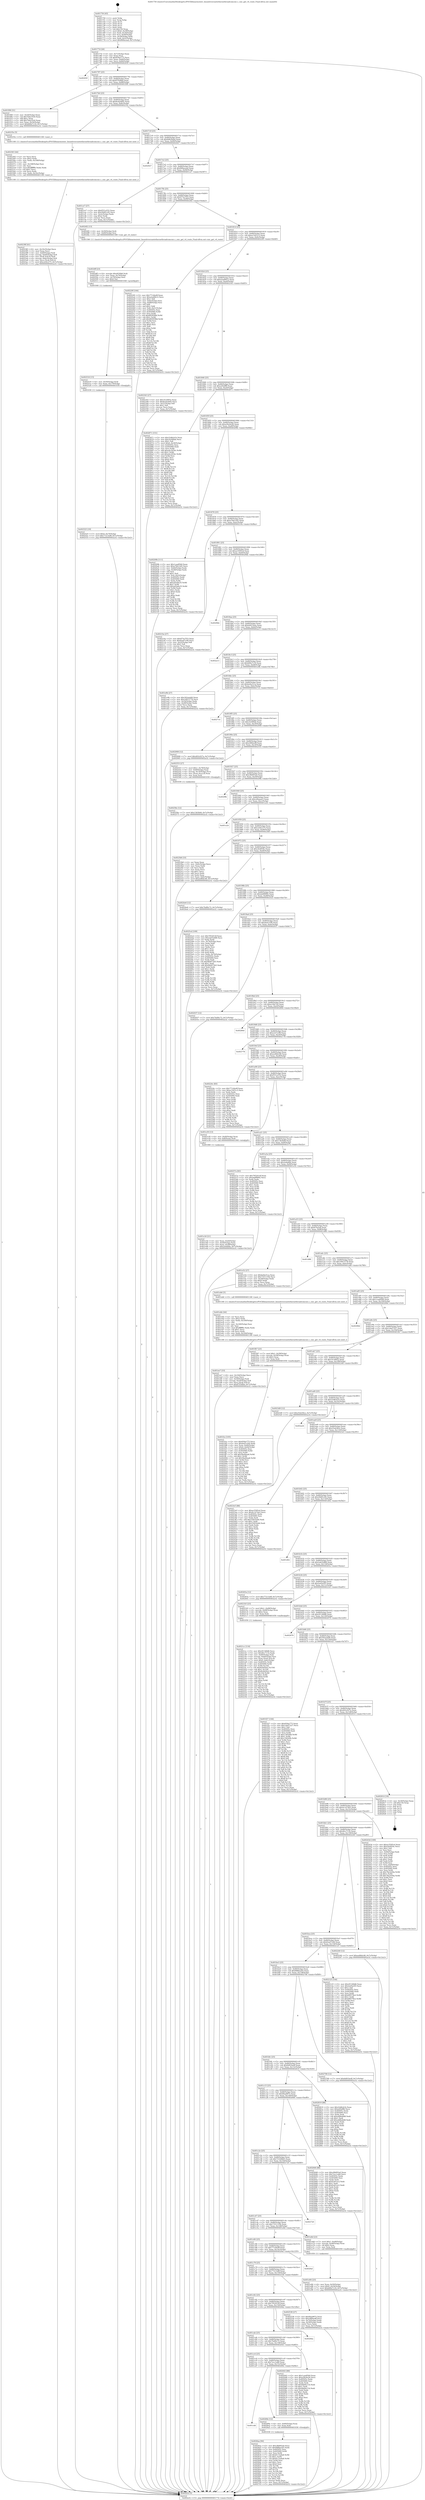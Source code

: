 digraph "0x401750" {
  label = "0x401750 (/mnt/c/Users/mathe/Desktop/tcc/POCII/binaries/extr_linuxdriversnetethernetbroadcomcnic.c_cnic_get_v4_route_Final-ollvm.out::main(0))"
  labelloc = "t"
  node[shape=record]

  Entry [label="",width=0.3,height=0.3,shape=circle,fillcolor=black,style=filled]
  "0x40177d" [label="{
     0x40177d [26]\l
     | [instrs]\l
     &nbsp;&nbsp;0x40177d \<+3\>: mov -0x7c(%rbp),%eax\l
     &nbsp;&nbsp;0x401780 \<+2\>: mov %eax,%ecx\l
     &nbsp;&nbsp;0x401782 \<+6\>: sub $0x83fae775,%ecx\l
     &nbsp;&nbsp;0x401788 \<+3\>: mov %eax,-0x80(%rbp)\l
     &nbsp;&nbsp;0x40178b \<+6\>: mov %ecx,-0x84(%rbp)\l
     &nbsp;&nbsp;0x401791 \<+6\>: je 000000000040293f \<main+0x11ef\>\l
  }"]
  "0x40293f" [label="{
     0x40293f\l
  }", style=dashed]
  "0x401797" [label="{
     0x401797 [25]\l
     | [instrs]\l
     &nbsp;&nbsp;0x401797 \<+5\>: jmp 000000000040179c \<main+0x4c\>\l
     &nbsp;&nbsp;0x40179c \<+3\>: mov -0x80(%rbp),%eax\l
     &nbsp;&nbsp;0x40179f \<+5\>: sub $0x87f54fbd,%eax\l
     &nbsp;&nbsp;0x4017a4 \<+6\>: mov %eax,-0x88(%rbp)\l
     &nbsp;&nbsp;0x4017aa \<+6\>: je 0000000000401f08 \<main+0x7b8\>\l
  }"]
  Exit [label="",width=0.3,height=0.3,shape=circle,fillcolor=black,style=filled,peripheries=2]
  "0x401f08" [label="{
     0x401f08 [31]\l
     | [instrs]\l
     &nbsp;&nbsp;0x401f08 \<+3\>: mov -0x54(%rbp),%eax\l
     &nbsp;&nbsp;0x401f0b \<+5\>: sub $0x7b4a10c6,%eax\l
     &nbsp;&nbsp;0x401f10 \<+3\>: add $0x1,%eax\l
     &nbsp;&nbsp;0x401f13 \<+5\>: add $0x7b4a10c6,%eax\l
     &nbsp;&nbsp;0x401f18 \<+3\>: mov %eax,-0x54(%rbp)\l
     &nbsp;&nbsp;0x401f1b \<+7\>: movl $0xb69e7c18,-0x7c(%rbp)\l
     &nbsp;&nbsp;0x401f22 \<+5\>: jmp 0000000000402a32 \<main+0x12e2\>\l
  }"]
  "0x4017b0" [label="{
     0x4017b0 [25]\l
     | [instrs]\l
     &nbsp;&nbsp;0x4017b0 \<+5\>: jmp 00000000004017b5 \<main+0x65\>\l
     &nbsp;&nbsp;0x4017b5 \<+3\>: mov -0x80(%rbp),%eax\l
     &nbsp;&nbsp;0x4017b8 \<+5\>: sub $0x8cd2e6d5,%eax\l
     &nbsp;&nbsp;0x4017bd \<+6\>: mov %eax,-0x8c(%rbp)\l
     &nbsp;&nbsp;0x4017c3 \<+6\>: je 000000000040235e \<main+0xc0e\>\l
  }"]
  "0x4026aa" [label="{
     0x4026aa [94]\l
     | [instrs]\l
     &nbsp;&nbsp;0x4026aa \<+5\>: mov $0xc8b693a0,%ecx\l
     &nbsp;&nbsp;0x4026af \<+5\>: mov $0x688ba245,%edx\l
     &nbsp;&nbsp;0x4026b4 \<+7\>: mov 0x40505c,%esi\l
     &nbsp;&nbsp;0x4026bb \<+8\>: mov 0x405060,%r8d\l
     &nbsp;&nbsp;0x4026c3 \<+3\>: mov %esi,%r9d\l
     &nbsp;&nbsp;0x4026c6 \<+7\>: add $0x8115a9a8,%r9d\l
     &nbsp;&nbsp;0x4026cd \<+4\>: sub $0x1,%r9d\l
     &nbsp;&nbsp;0x4026d1 \<+7\>: sub $0x8115a9a8,%r9d\l
     &nbsp;&nbsp;0x4026d8 \<+4\>: imul %r9d,%esi\l
     &nbsp;&nbsp;0x4026dc \<+3\>: and $0x1,%esi\l
     &nbsp;&nbsp;0x4026df \<+3\>: cmp $0x0,%esi\l
     &nbsp;&nbsp;0x4026e2 \<+4\>: sete %r10b\l
     &nbsp;&nbsp;0x4026e6 \<+4\>: cmp $0xa,%r8d\l
     &nbsp;&nbsp;0x4026ea \<+4\>: setl %r11b\l
     &nbsp;&nbsp;0x4026ee \<+3\>: mov %r10b,%bl\l
     &nbsp;&nbsp;0x4026f1 \<+3\>: and %r11b,%bl\l
     &nbsp;&nbsp;0x4026f4 \<+3\>: xor %r11b,%r10b\l
     &nbsp;&nbsp;0x4026f7 \<+3\>: or %r10b,%bl\l
     &nbsp;&nbsp;0x4026fa \<+3\>: test $0x1,%bl\l
     &nbsp;&nbsp;0x4026fd \<+3\>: cmovne %edx,%ecx\l
     &nbsp;&nbsp;0x402700 \<+3\>: mov %ecx,-0x7c(%rbp)\l
     &nbsp;&nbsp;0x402703 \<+5\>: jmp 0000000000402a32 \<main+0x12e2\>\l
  }"]
  "0x40235e" [label="{
     0x40235e [5]\l
     | [instrs]\l
     &nbsp;&nbsp;0x40235e \<+5\>: call 0000000000401160 \<next_i\>\l
     | [calls]\l
     &nbsp;&nbsp;0x401160 \{1\} (/mnt/c/Users/mathe/Desktop/tcc/POCII/binaries/extr_linuxdriversnetethernetbroadcomcnic.c_cnic_get_v4_route_Final-ollvm.out::next_i)\l
  }"]
  "0x4017c9" [label="{
     0x4017c9 [25]\l
     | [instrs]\l
     &nbsp;&nbsp;0x4017c9 \<+5\>: jmp 00000000004017ce \<main+0x7e\>\l
     &nbsp;&nbsp;0x4017ce \<+3\>: mov -0x80(%rbp),%eax\l
     &nbsp;&nbsp;0x4017d1 \<+5\>: sub $0x8db5febd,%eax\l
     &nbsp;&nbsp;0x4017d6 \<+6\>: mov %eax,-0x90(%rbp)\l
     &nbsp;&nbsp;0x4017dc \<+6\>: je 0000000000402927 \<main+0x11d7\>\l
  }"]
  "0x401cdd" [label="{
     0x401cdd\l
  }", style=dashed]
  "0x402927" [label="{
     0x402927\l
  }", style=dashed]
  "0x4017e2" [label="{
     0x4017e2 [25]\l
     | [instrs]\l
     &nbsp;&nbsp;0x4017e2 \<+5\>: jmp 00000000004017e7 \<main+0x97\>\l
     &nbsp;&nbsp;0x4017e7 \<+3\>: mov -0x80(%rbp),%eax\l
     &nbsp;&nbsp;0x4017ea \<+5\>: sub $0x969acead,%eax\l
     &nbsp;&nbsp;0x4017ef \<+6\>: mov %eax,-0x94(%rbp)\l
     &nbsp;&nbsp;0x4017f5 \<+6\>: je 0000000000401ce7 \<main+0x597\>\l
  }"]
  "0x40269e" [label="{
     0x40269e [12]\l
     | [instrs]\l
     &nbsp;&nbsp;0x40269e \<+4\>: mov -0x60(%rbp),%rax\l
     &nbsp;&nbsp;0x4026a2 \<+3\>: mov %rax,%rdi\l
     &nbsp;&nbsp;0x4026a5 \<+5\>: call 0000000000401030 \<free@plt\>\l
     | [calls]\l
     &nbsp;&nbsp;0x401030 \{1\} (unknown)\l
  }"]
  "0x401ce7" [label="{
     0x401ce7 [27]\l
     | [instrs]\l
     &nbsp;&nbsp;0x401ce7 \<+5\>: mov $0xf551a552,%eax\l
     &nbsp;&nbsp;0x401cec \<+5\>: mov $0x29d91c92,%ecx\l
     &nbsp;&nbsp;0x401cf1 \<+3\>: mov -0x2c(%rbp),%edx\l
     &nbsp;&nbsp;0x401cf4 \<+3\>: cmp $0x2,%edx\l
     &nbsp;&nbsp;0x401cf7 \<+3\>: cmovne %ecx,%eax\l
     &nbsp;&nbsp;0x401cfa \<+3\>: mov %eax,-0x7c(%rbp)\l
     &nbsp;&nbsp;0x401cfd \<+5\>: jmp 0000000000402a32 \<main+0x12e2\>\l
  }"]
  "0x4017fb" [label="{
     0x4017fb [25]\l
     | [instrs]\l
     &nbsp;&nbsp;0x4017fb \<+5\>: jmp 0000000000401800 \<main+0xb0\>\l
     &nbsp;&nbsp;0x401800 \<+3\>: mov -0x80(%rbp),%eax\l
     &nbsp;&nbsp;0x401803 \<+5\>: sub $0x975a7f33,%eax\l
     &nbsp;&nbsp;0x401808 \<+6\>: mov %eax,-0x98(%rbp)\l
     &nbsp;&nbsp;0x40180e \<+6\>: je 00000000004024f2 \<main+0xda2\>\l
  }"]
  "0x402a32" [label="{
     0x402a32 [5]\l
     | [instrs]\l
     &nbsp;&nbsp;0x402a32 \<+5\>: jmp 000000000040177d \<main+0x2d\>\l
  }"]
  "0x401750" [label="{
     0x401750 [45]\l
     | [instrs]\l
     &nbsp;&nbsp;0x401750 \<+1\>: push %rbp\l
     &nbsp;&nbsp;0x401751 \<+3\>: mov %rsp,%rbp\l
     &nbsp;&nbsp;0x401754 \<+2\>: push %r15\l
     &nbsp;&nbsp;0x401756 \<+2\>: push %r14\l
     &nbsp;&nbsp;0x401758 \<+2\>: push %r12\l
     &nbsp;&nbsp;0x40175a \<+1\>: push %rbx\l
     &nbsp;&nbsp;0x40175b \<+7\>: sub $0x150,%rsp\l
     &nbsp;&nbsp;0x401762 \<+7\>: movl $0x0,-0x30(%rbp)\l
     &nbsp;&nbsp;0x401769 \<+3\>: mov %edi,-0x34(%rbp)\l
     &nbsp;&nbsp;0x40176c \<+4\>: mov %rsi,-0x40(%rbp)\l
     &nbsp;&nbsp;0x401770 \<+3\>: mov -0x34(%rbp),%edi\l
     &nbsp;&nbsp;0x401773 \<+3\>: mov %edi,-0x2c(%rbp)\l
     &nbsp;&nbsp;0x401776 \<+7\>: movl $0x969acead,-0x7c(%rbp)\l
  }"]
  "0x40256e" [label="{
     0x40256e [12]\l
     | [instrs]\l
     &nbsp;&nbsp;0x40256e \<+7\>: movl $0x13b5b9d,-0x7c(%rbp)\l
     &nbsp;&nbsp;0x402575 \<+5\>: jmp 0000000000402a32 \<main+0x12e2\>\l
  }"]
  "0x4024f2" [label="{
     0x4024f2 [13]\l
     | [instrs]\l
     &nbsp;&nbsp;0x4024f2 \<+4\>: mov -0x50(%rbp),%rdi\l
     &nbsp;&nbsp;0x4024f6 \<+4\>: mov -0x60(%rbp),%rsi\l
     &nbsp;&nbsp;0x4024fa \<+5\>: call 0000000000401580 \<cnic_get_v4_route\>\l
     | [calls]\l
     &nbsp;&nbsp;0x401580 \{1\} (/mnt/c/Users/mathe/Desktop/tcc/POCII/binaries/extr_linuxdriversnetethernetbroadcomcnic.c_cnic_get_v4_route_Final-ollvm.out::cnic_get_v4_route)\l
  }"]
  "0x401814" [label="{
     0x401814 [25]\l
     | [instrs]\l
     &nbsp;&nbsp;0x401814 \<+5\>: jmp 0000000000401819 \<main+0xc9\>\l
     &nbsp;&nbsp;0x401819 \<+3\>: mov -0x80(%rbp),%eax\l
     &nbsp;&nbsp;0x40181c \<+5\>: sub $0xa15451c3,%eax\l
     &nbsp;&nbsp;0x401821 \<+6\>: mov %eax,-0x9c(%rbp)\l
     &nbsp;&nbsp;0x401827 \<+6\>: je 000000000040229f \<main+0xb4f\>\l
  }"]
  "0x402525" [label="{
     0x402525 [19]\l
     | [instrs]\l
     &nbsp;&nbsp;0x402525 \<+7\>: movl $0x0,-0x74(%rbp)\l
     &nbsp;&nbsp;0x40252c \<+7\>: movl $0x77213e8f,-0x7c(%rbp)\l
     &nbsp;&nbsp;0x402533 \<+5\>: jmp 0000000000402a32 \<main+0x12e2\>\l
  }"]
  "0x40229f" [label="{
     0x40229f [164]\l
     | [instrs]\l
     &nbsp;&nbsp;0x40229f \<+5\>: mov $0x77144e9f,%eax\l
     &nbsp;&nbsp;0x4022a4 \<+5\>: mov $0xa2ad0b12,%ecx\l
     &nbsp;&nbsp;0x4022a9 \<+2\>: mov $0x1,%dl\l
     &nbsp;&nbsp;0x4022ab \<+3\>: mov -0x6c(%rbp),%esi\l
     &nbsp;&nbsp;0x4022ae \<+3\>: cmp -0x68(%rbp),%esi\l
     &nbsp;&nbsp;0x4022b1 \<+4\>: setl %dil\l
     &nbsp;&nbsp;0x4022b5 \<+4\>: and $0x1,%dil\l
     &nbsp;&nbsp;0x4022b9 \<+4\>: mov %dil,-0x21(%rbp)\l
     &nbsp;&nbsp;0x4022bd \<+7\>: mov 0x40505c,%esi\l
     &nbsp;&nbsp;0x4022c4 \<+8\>: mov 0x405060,%r8d\l
     &nbsp;&nbsp;0x4022cc \<+3\>: mov %esi,%r9d\l
     &nbsp;&nbsp;0x4022cf \<+7\>: sub $0x66595f8d,%r9d\l
     &nbsp;&nbsp;0x4022d6 \<+4\>: sub $0x1,%r9d\l
     &nbsp;&nbsp;0x4022da \<+7\>: add $0x66595f8d,%r9d\l
     &nbsp;&nbsp;0x4022e1 \<+4\>: imul %r9d,%esi\l
     &nbsp;&nbsp;0x4022e5 \<+3\>: and $0x1,%esi\l
     &nbsp;&nbsp;0x4022e8 \<+3\>: cmp $0x0,%esi\l
     &nbsp;&nbsp;0x4022eb \<+4\>: sete %dil\l
     &nbsp;&nbsp;0x4022ef \<+4\>: cmp $0xa,%r8d\l
     &nbsp;&nbsp;0x4022f3 \<+4\>: setl %r10b\l
     &nbsp;&nbsp;0x4022f7 \<+3\>: mov %dil,%r11b\l
     &nbsp;&nbsp;0x4022fa \<+4\>: xor $0xff,%r11b\l
     &nbsp;&nbsp;0x4022fe \<+3\>: mov %r10b,%bl\l
     &nbsp;&nbsp;0x402301 \<+3\>: xor $0xff,%bl\l
     &nbsp;&nbsp;0x402304 \<+3\>: xor $0x1,%dl\l
     &nbsp;&nbsp;0x402307 \<+3\>: mov %r11b,%r14b\l
     &nbsp;&nbsp;0x40230a \<+4\>: and $0xff,%r14b\l
     &nbsp;&nbsp;0x40230e \<+3\>: and %dl,%dil\l
     &nbsp;&nbsp;0x402311 \<+3\>: mov %bl,%r15b\l
     &nbsp;&nbsp;0x402314 \<+4\>: and $0xff,%r15b\l
     &nbsp;&nbsp;0x402318 \<+3\>: and %dl,%r10b\l
     &nbsp;&nbsp;0x40231b \<+3\>: or %dil,%r14b\l
     &nbsp;&nbsp;0x40231e \<+3\>: or %r10b,%r15b\l
     &nbsp;&nbsp;0x402321 \<+3\>: xor %r15b,%r14b\l
     &nbsp;&nbsp;0x402324 \<+3\>: or %bl,%r11b\l
     &nbsp;&nbsp;0x402327 \<+4\>: xor $0xff,%r11b\l
     &nbsp;&nbsp;0x40232b \<+3\>: or $0x1,%dl\l
     &nbsp;&nbsp;0x40232e \<+3\>: and %dl,%r11b\l
     &nbsp;&nbsp;0x402331 \<+3\>: or %r11b,%r14b\l
     &nbsp;&nbsp;0x402334 \<+4\>: test $0x1,%r14b\l
     &nbsp;&nbsp;0x402338 \<+3\>: cmovne %ecx,%eax\l
     &nbsp;&nbsp;0x40233b \<+3\>: mov %eax,-0x7c(%rbp)\l
     &nbsp;&nbsp;0x40233e \<+5\>: jmp 0000000000402a32 \<main+0x12e2\>\l
  }"]
  "0x40182d" [label="{
     0x40182d [25]\l
     | [instrs]\l
     &nbsp;&nbsp;0x40182d \<+5\>: jmp 0000000000401832 \<main+0xe2\>\l
     &nbsp;&nbsp;0x401832 \<+3\>: mov -0x80(%rbp),%eax\l
     &nbsp;&nbsp;0x401835 \<+5\>: sub $0xa2ad0b12,%eax\l
     &nbsp;&nbsp;0x40183a \<+6\>: mov %eax,-0xa0(%rbp)\l
     &nbsp;&nbsp;0x401840 \<+6\>: je 0000000000402343 \<main+0xbf3\>\l
  }"]
  "0x402516" [label="{
     0x402516 [15]\l
     | [instrs]\l
     &nbsp;&nbsp;0x402516 \<+4\>: mov -0x50(%rbp),%rdi\l
     &nbsp;&nbsp;0x40251a \<+6\>: mov %eax,-0x170(%rbp)\l
     &nbsp;&nbsp;0x402520 \<+5\>: call 0000000000401030 \<free@plt\>\l
     | [calls]\l
     &nbsp;&nbsp;0x401030 \{1\} (unknown)\l
  }"]
  "0x402343" [label="{
     0x402343 [27]\l
     | [instrs]\l
     &nbsp;&nbsp;0x402343 \<+5\>: mov $0x1fc34852,%eax\l
     &nbsp;&nbsp;0x402348 \<+5\>: mov $0x8cd2e6d5,%ecx\l
     &nbsp;&nbsp;0x40234d \<+3\>: mov -0x21(%rbp),%dl\l
     &nbsp;&nbsp;0x402350 \<+3\>: test $0x1,%dl\l
     &nbsp;&nbsp;0x402353 \<+3\>: cmovne %ecx,%eax\l
     &nbsp;&nbsp;0x402356 \<+3\>: mov %eax,-0x7c(%rbp)\l
     &nbsp;&nbsp;0x402359 \<+5\>: jmp 0000000000402a32 \<main+0x12e2\>\l
  }"]
  "0x401846" [label="{
     0x401846 [25]\l
     | [instrs]\l
     &nbsp;&nbsp;0x401846 \<+5\>: jmp 000000000040184b \<main+0xfb\>\l
     &nbsp;&nbsp;0x40184b \<+3\>: mov -0x80(%rbp),%eax\l
     &nbsp;&nbsp;0x40184e \<+5\>: sub $0xa2f2dffd,%eax\l
     &nbsp;&nbsp;0x401853 \<+6\>: mov %eax,-0xa4(%rbp)\l
     &nbsp;&nbsp;0x401859 \<+6\>: je 0000000000402871 \<main+0x1121\>\l
  }"]
  "0x4024ff" [label="{
     0x4024ff [23]\l
     | [instrs]\l
     &nbsp;&nbsp;0x4024ff \<+10\>: movabs $0x4030b6,%rdi\l
     &nbsp;&nbsp;0x402509 \<+3\>: mov %eax,-0x70(%rbp)\l
     &nbsp;&nbsp;0x40250c \<+3\>: mov -0x70(%rbp),%esi\l
     &nbsp;&nbsp;0x40250f \<+2\>: mov $0x0,%al\l
     &nbsp;&nbsp;0x402511 \<+5\>: call 0000000000401040 \<printf@plt\>\l
     | [calls]\l
     &nbsp;&nbsp;0x401040 \{1\} (unknown)\l
  }"]
  "0x402871" [label="{
     0x402871 [151]\l
     | [instrs]\l
     &nbsp;&nbsp;0x402871 \<+5\>: mov $0x22d6cb1b,%eax\l
     &nbsp;&nbsp;0x402876 \<+5\>: mov $0xc4c90fab,%ecx\l
     &nbsp;&nbsp;0x40287b \<+2\>: mov $0x1,%dl\l
     &nbsp;&nbsp;0x40287d \<+7\>: movl $0x0,-0x30(%rbp)\l
     &nbsp;&nbsp;0x402884 \<+7\>: mov 0x40505c,%esi\l
     &nbsp;&nbsp;0x40288b \<+7\>: mov 0x405060,%edi\l
     &nbsp;&nbsp;0x402892 \<+3\>: mov %esi,%r8d\l
     &nbsp;&nbsp;0x402895 \<+7\>: add $0xa4c245dc,%r8d\l
     &nbsp;&nbsp;0x40289c \<+4\>: sub $0x1,%r8d\l
     &nbsp;&nbsp;0x4028a0 \<+7\>: sub $0xa4c245dc,%r8d\l
     &nbsp;&nbsp;0x4028a7 \<+4\>: imul %r8d,%esi\l
     &nbsp;&nbsp;0x4028ab \<+3\>: and $0x1,%esi\l
     &nbsp;&nbsp;0x4028ae \<+3\>: cmp $0x0,%esi\l
     &nbsp;&nbsp;0x4028b1 \<+4\>: sete %r9b\l
     &nbsp;&nbsp;0x4028b5 \<+3\>: cmp $0xa,%edi\l
     &nbsp;&nbsp;0x4028b8 \<+4\>: setl %r10b\l
     &nbsp;&nbsp;0x4028bc \<+3\>: mov %r9b,%r11b\l
     &nbsp;&nbsp;0x4028bf \<+4\>: xor $0xff,%r11b\l
     &nbsp;&nbsp;0x4028c3 \<+3\>: mov %r10b,%bl\l
     &nbsp;&nbsp;0x4028c6 \<+3\>: xor $0xff,%bl\l
     &nbsp;&nbsp;0x4028c9 \<+3\>: xor $0x1,%dl\l
     &nbsp;&nbsp;0x4028cc \<+3\>: mov %r11b,%r14b\l
     &nbsp;&nbsp;0x4028cf \<+4\>: and $0xff,%r14b\l
     &nbsp;&nbsp;0x4028d3 \<+3\>: and %dl,%r9b\l
     &nbsp;&nbsp;0x4028d6 \<+3\>: mov %bl,%r15b\l
     &nbsp;&nbsp;0x4028d9 \<+4\>: and $0xff,%r15b\l
     &nbsp;&nbsp;0x4028dd \<+3\>: and %dl,%r10b\l
     &nbsp;&nbsp;0x4028e0 \<+3\>: or %r9b,%r14b\l
     &nbsp;&nbsp;0x4028e3 \<+3\>: or %r10b,%r15b\l
     &nbsp;&nbsp;0x4028e6 \<+3\>: xor %r15b,%r14b\l
     &nbsp;&nbsp;0x4028e9 \<+3\>: or %bl,%r11b\l
     &nbsp;&nbsp;0x4028ec \<+4\>: xor $0xff,%r11b\l
     &nbsp;&nbsp;0x4028f0 \<+3\>: or $0x1,%dl\l
     &nbsp;&nbsp;0x4028f3 \<+3\>: and %dl,%r11b\l
     &nbsp;&nbsp;0x4028f6 \<+3\>: or %r11b,%r14b\l
     &nbsp;&nbsp;0x4028f9 \<+4\>: test $0x1,%r14b\l
     &nbsp;&nbsp;0x4028fd \<+3\>: cmovne %ecx,%eax\l
     &nbsp;&nbsp;0x402900 \<+3\>: mov %eax,-0x7c(%rbp)\l
     &nbsp;&nbsp;0x402903 \<+5\>: jmp 0000000000402a32 \<main+0x12e2\>\l
  }"]
  "0x40185f" [label="{
     0x40185f [25]\l
     | [instrs]\l
     &nbsp;&nbsp;0x40185f \<+5\>: jmp 0000000000401864 \<main+0x114\>\l
     &nbsp;&nbsp;0x401864 \<+3\>: mov -0x80(%rbp),%eax\l
     &nbsp;&nbsp;0x401867 \<+5\>: sub $0xa56c6e26,%eax\l
     &nbsp;&nbsp;0x40186c \<+6\>: mov %eax,-0xa8(%rbp)\l
     &nbsp;&nbsp;0x401872 \<+6\>: je 000000000040209b \<main+0x94b\>\l
  }"]
  "0x40238f" [label="{
     0x40238f [41]\l
     | [instrs]\l
     &nbsp;&nbsp;0x40238f \<+6\>: mov -0x16c(%rbp),%ecx\l
     &nbsp;&nbsp;0x402395 \<+3\>: imul %eax,%ecx\l
     &nbsp;&nbsp;0x402398 \<+4\>: mov -0x60(%rbp),%rdi\l
     &nbsp;&nbsp;0x40239c \<+4\>: movslq -0x64(%rbp),%r8\l
     &nbsp;&nbsp;0x4023a0 \<+4\>: mov (%rdi,%r8,8),%rdi\l
     &nbsp;&nbsp;0x4023a4 \<+4\>: movslq -0x6c(%rbp),%r8\l
     &nbsp;&nbsp;0x4023a8 \<+4\>: mov %ecx,(%rdi,%r8,4)\l
     &nbsp;&nbsp;0x4023ac \<+7\>: movl $0xce04c275,-0x7c(%rbp)\l
     &nbsp;&nbsp;0x4023b3 \<+5\>: jmp 0000000000402a32 \<main+0x12e2\>\l
  }"]
  "0x40209b" [label="{
     0x40209b [111]\l
     | [instrs]\l
     &nbsp;&nbsp;0x40209b \<+5\>: mov $0x1caa85b9,%eax\l
     &nbsp;&nbsp;0x4020a0 \<+5\>: mov $0xa7bb12d5,%ecx\l
     &nbsp;&nbsp;0x4020a5 \<+3\>: mov -0x64(%rbp),%edx\l
     &nbsp;&nbsp;0x4020a8 \<+3\>: cmp -0x58(%rbp),%edx\l
     &nbsp;&nbsp;0x4020ab \<+4\>: setl %sil\l
     &nbsp;&nbsp;0x4020af \<+4\>: and $0x1,%sil\l
     &nbsp;&nbsp;0x4020b3 \<+4\>: mov %sil,-0x22(%rbp)\l
     &nbsp;&nbsp;0x4020b7 \<+7\>: mov 0x40505c,%edx\l
     &nbsp;&nbsp;0x4020be \<+7\>: mov 0x405060,%edi\l
     &nbsp;&nbsp;0x4020c5 \<+3\>: mov %edx,%r8d\l
     &nbsp;&nbsp;0x4020c8 \<+7\>: sub $0xa45a6e35,%r8d\l
     &nbsp;&nbsp;0x4020cf \<+4\>: sub $0x1,%r8d\l
     &nbsp;&nbsp;0x4020d3 \<+7\>: add $0xa45a6e35,%r8d\l
     &nbsp;&nbsp;0x4020da \<+4\>: imul %r8d,%edx\l
     &nbsp;&nbsp;0x4020de \<+3\>: and $0x1,%edx\l
     &nbsp;&nbsp;0x4020e1 \<+3\>: cmp $0x0,%edx\l
     &nbsp;&nbsp;0x4020e4 \<+4\>: sete %sil\l
     &nbsp;&nbsp;0x4020e8 \<+3\>: cmp $0xa,%edi\l
     &nbsp;&nbsp;0x4020eb \<+4\>: setl %r9b\l
     &nbsp;&nbsp;0x4020ef \<+3\>: mov %sil,%r10b\l
     &nbsp;&nbsp;0x4020f2 \<+3\>: and %r9b,%r10b\l
     &nbsp;&nbsp;0x4020f5 \<+3\>: xor %r9b,%sil\l
     &nbsp;&nbsp;0x4020f8 \<+3\>: or %sil,%r10b\l
     &nbsp;&nbsp;0x4020fb \<+4\>: test $0x1,%r10b\l
     &nbsp;&nbsp;0x4020ff \<+3\>: cmovne %ecx,%eax\l
     &nbsp;&nbsp;0x402102 \<+3\>: mov %eax,-0x7c(%rbp)\l
     &nbsp;&nbsp;0x402105 \<+5\>: jmp 0000000000402a32 \<main+0x12e2\>\l
  }"]
  "0x401878" [label="{
     0x401878 [25]\l
     | [instrs]\l
     &nbsp;&nbsp;0x401878 \<+5\>: jmp 000000000040187d \<main+0x12d\>\l
     &nbsp;&nbsp;0x40187d \<+3\>: mov -0x80(%rbp),%eax\l
     &nbsp;&nbsp;0x401880 \<+5\>: sub $0xa7bb12d5,%eax\l
     &nbsp;&nbsp;0x401885 \<+6\>: mov %eax,-0xac(%rbp)\l
     &nbsp;&nbsp;0x40188b \<+6\>: je 000000000040210a \<main+0x9ba\>\l
  }"]
  "0x402363" [label="{
     0x402363 [44]\l
     | [instrs]\l
     &nbsp;&nbsp;0x402363 \<+2\>: xor %ecx,%ecx\l
     &nbsp;&nbsp;0x402365 \<+5\>: mov $0x2,%edx\l
     &nbsp;&nbsp;0x40236a \<+6\>: mov %edx,-0x168(%rbp)\l
     &nbsp;&nbsp;0x402370 \<+1\>: cltd\l
     &nbsp;&nbsp;0x402371 \<+6\>: mov -0x168(%rbp),%esi\l
     &nbsp;&nbsp;0x402377 \<+2\>: idiv %esi\l
     &nbsp;&nbsp;0x402379 \<+6\>: imul $0xfffffffe,%edx,%edx\l
     &nbsp;&nbsp;0x40237f \<+3\>: sub $0x1,%ecx\l
     &nbsp;&nbsp;0x402382 \<+2\>: sub %ecx,%edx\l
     &nbsp;&nbsp;0x402384 \<+6\>: mov %edx,-0x16c(%rbp)\l
     &nbsp;&nbsp;0x40238a \<+5\>: call 0000000000401160 \<next_i\>\l
     | [calls]\l
     &nbsp;&nbsp;0x401160 \{1\} (/mnt/c/Users/mathe/Desktop/tcc/POCII/binaries/extr_linuxdriversnetethernetbroadcomcnic.c_cnic_get_v4_route_Final-ollvm.out::next_i)\l
  }"]
  "0x40210a" [label="{
     0x40210a [27]\l
     | [instrs]\l
     &nbsp;&nbsp;0x40210a \<+5\>: mov $0x975a7f33,%eax\l
     &nbsp;&nbsp;0x40210f \<+5\>: mov $0x62a07c08,%ecx\l
     &nbsp;&nbsp;0x402114 \<+3\>: mov -0x22(%rbp),%dl\l
     &nbsp;&nbsp;0x402117 \<+3\>: test $0x1,%dl\l
     &nbsp;&nbsp;0x40211a \<+3\>: cmovne %ecx,%eax\l
     &nbsp;&nbsp;0x40211d \<+3\>: mov %eax,-0x7c(%rbp)\l
     &nbsp;&nbsp;0x402120 \<+5\>: jmp 0000000000402a32 \<main+0x12e2\>\l
  }"]
  "0x401891" [label="{
     0x401891 [25]\l
     | [instrs]\l
     &nbsp;&nbsp;0x401891 \<+5\>: jmp 0000000000401896 \<main+0x146\>\l
     &nbsp;&nbsp;0x401896 \<+3\>: mov -0x80(%rbp),%eax\l
     &nbsp;&nbsp;0x401899 \<+5\>: sub $0xac5595cd,%eax\l
     &nbsp;&nbsp;0x40189e \<+6\>: mov %eax,-0xb0(%rbp)\l
     &nbsp;&nbsp;0x4018a4 \<+6\>: je 00000000004029bb \<main+0x126b\>\l
  }"]
  "0x4021cc" [label="{
     0x4021cc [116]\l
     | [instrs]\l
     &nbsp;&nbsp;0x4021cc \<+5\>: mov $0x2f1349d6,%ecx\l
     &nbsp;&nbsp;0x4021d1 \<+5\>: mov $0x4fcc711b,%edx\l
     &nbsp;&nbsp;0x4021d6 \<+4\>: mov -0x60(%rbp),%rdi\l
     &nbsp;&nbsp;0x4021da \<+4\>: movslq -0x64(%rbp),%rsi\l
     &nbsp;&nbsp;0x4021de \<+4\>: mov %rax,(%rdi,%rsi,8)\l
     &nbsp;&nbsp;0x4021e2 \<+7\>: movl $0x0,-0x6c(%rbp)\l
     &nbsp;&nbsp;0x4021e9 \<+8\>: mov 0x40505c,%r8d\l
     &nbsp;&nbsp;0x4021f1 \<+8\>: mov 0x405060,%r9d\l
     &nbsp;&nbsp;0x4021f9 \<+3\>: mov %r8d,%r10d\l
     &nbsp;&nbsp;0x4021fc \<+7\>: sub $0x8c6d2fe2,%r10d\l
     &nbsp;&nbsp;0x402203 \<+4\>: sub $0x1,%r10d\l
     &nbsp;&nbsp;0x402207 \<+7\>: add $0x8c6d2fe2,%r10d\l
     &nbsp;&nbsp;0x40220e \<+4\>: imul %r10d,%r8d\l
     &nbsp;&nbsp;0x402212 \<+4\>: and $0x1,%r8d\l
     &nbsp;&nbsp;0x402216 \<+4\>: cmp $0x0,%r8d\l
     &nbsp;&nbsp;0x40221a \<+4\>: sete %r11b\l
     &nbsp;&nbsp;0x40221e \<+4\>: cmp $0xa,%r9d\l
     &nbsp;&nbsp;0x402222 \<+3\>: setl %bl\l
     &nbsp;&nbsp;0x402225 \<+3\>: mov %r11b,%r14b\l
     &nbsp;&nbsp;0x402228 \<+3\>: and %bl,%r14b\l
     &nbsp;&nbsp;0x40222b \<+3\>: xor %bl,%r11b\l
     &nbsp;&nbsp;0x40222e \<+3\>: or %r11b,%r14b\l
     &nbsp;&nbsp;0x402231 \<+4\>: test $0x1,%r14b\l
     &nbsp;&nbsp;0x402235 \<+3\>: cmovne %edx,%ecx\l
     &nbsp;&nbsp;0x402238 \<+3\>: mov %ecx,-0x7c(%rbp)\l
     &nbsp;&nbsp;0x40223b \<+5\>: jmp 0000000000402a32 \<main+0x12e2\>\l
  }"]
  "0x4029bb" [label="{
     0x4029bb\l
  }", style=dashed]
  "0x4018aa" [label="{
     0x4018aa [25]\l
     | [instrs]\l
     &nbsp;&nbsp;0x4018aa \<+5\>: jmp 00000000004018af \<main+0x15f\>\l
     &nbsp;&nbsp;0x4018af \<+3\>: mov -0x80(%rbp),%eax\l
     &nbsp;&nbsp;0x4018b2 \<+5\>: sub $0xb4915eee,%eax\l
     &nbsp;&nbsp;0x4018b7 \<+6\>: mov %eax,-0xb4(%rbp)\l
     &nbsp;&nbsp;0x4018bd \<+6\>: je 0000000000402a13 \<main+0x12c3\>\l
  }"]
  "0x401cc4" [label="{
     0x401cc4 [25]\l
     | [instrs]\l
     &nbsp;&nbsp;0x401cc4 \<+5\>: jmp 0000000000401cc9 \<main+0x579\>\l
     &nbsp;&nbsp;0x401cc9 \<+3\>: mov -0x80(%rbp),%eax\l
     &nbsp;&nbsp;0x401ccc \<+5\>: sub $0x7ecc1ab8,%eax\l
     &nbsp;&nbsp;0x401cd1 \<+6\>: mov %eax,-0x15c(%rbp)\l
     &nbsp;&nbsp;0x401cd7 \<+6\>: je 000000000040269e \<main+0xf4e\>\l
  }"]
  "0x402a13" [label="{
     0x402a13\l
  }", style=dashed]
  "0x4018c3" [label="{
     0x4018c3 [25]\l
     | [instrs]\l
     &nbsp;&nbsp;0x4018c3 \<+5\>: jmp 00000000004018c8 \<main+0x178\>\l
     &nbsp;&nbsp;0x4018c8 \<+3\>: mov -0x80(%rbp),%eax\l
     &nbsp;&nbsp;0x4018cb \<+5\>: sub $0xb69e7c18,%eax\l
     &nbsp;&nbsp;0x4018d0 \<+6\>: mov %eax,-0xb8(%rbp)\l
     &nbsp;&nbsp;0x4018d6 \<+6\>: je 0000000000401e9b \<main+0x74b\>\l
  }"]
  "0x402043" [label="{
     0x402043 [88]\l
     | [instrs]\l
     &nbsp;&nbsp;0x402043 \<+5\>: mov $0x1caa85b9,%eax\l
     &nbsp;&nbsp;0x402048 \<+5\>: mov $0xa56c6e26,%ecx\l
     &nbsp;&nbsp;0x40204d \<+7\>: mov 0x40505c,%edx\l
     &nbsp;&nbsp;0x402054 \<+7\>: mov 0x405060,%esi\l
     &nbsp;&nbsp;0x40205b \<+2\>: mov %edx,%edi\l
     &nbsp;&nbsp;0x40205d \<+6\>: add $0x9dd4e11b,%edi\l
     &nbsp;&nbsp;0x402063 \<+3\>: sub $0x1,%edi\l
     &nbsp;&nbsp;0x402066 \<+6\>: sub $0x9dd4e11b,%edi\l
     &nbsp;&nbsp;0x40206c \<+3\>: imul %edi,%edx\l
     &nbsp;&nbsp;0x40206f \<+3\>: and $0x1,%edx\l
     &nbsp;&nbsp;0x402072 \<+3\>: cmp $0x0,%edx\l
     &nbsp;&nbsp;0x402075 \<+4\>: sete %r8b\l
     &nbsp;&nbsp;0x402079 \<+3\>: cmp $0xa,%esi\l
     &nbsp;&nbsp;0x40207c \<+4\>: setl %r9b\l
     &nbsp;&nbsp;0x402080 \<+3\>: mov %r8b,%r10b\l
     &nbsp;&nbsp;0x402083 \<+3\>: and %r9b,%r10b\l
     &nbsp;&nbsp;0x402086 \<+3\>: xor %r9b,%r8b\l
     &nbsp;&nbsp;0x402089 \<+3\>: or %r8b,%r10b\l
     &nbsp;&nbsp;0x40208c \<+4\>: test $0x1,%r10b\l
     &nbsp;&nbsp;0x402090 \<+3\>: cmovne %ecx,%eax\l
     &nbsp;&nbsp;0x402093 \<+3\>: mov %eax,-0x7c(%rbp)\l
     &nbsp;&nbsp;0x402096 \<+5\>: jmp 0000000000402a32 \<main+0x12e2\>\l
  }"]
  "0x401e9b" [label="{
     0x401e9b [27]\l
     | [instrs]\l
     &nbsp;&nbsp;0x401e9b \<+5\>: mov $0x302aa4d0,%eax\l
     &nbsp;&nbsp;0x401ea0 \<+5\>: mov $0x16915778,%ecx\l
     &nbsp;&nbsp;0x401ea5 \<+3\>: mov -0x54(%rbp),%edx\l
     &nbsp;&nbsp;0x401ea8 \<+3\>: cmp -0x48(%rbp),%edx\l
     &nbsp;&nbsp;0x401eab \<+3\>: cmovl %ecx,%eax\l
     &nbsp;&nbsp;0x401eae \<+3\>: mov %eax,-0x7c(%rbp)\l
     &nbsp;&nbsp;0x401eb1 \<+5\>: jmp 0000000000402a32 \<main+0x12e2\>\l
  }"]
  "0x4018dc" [label="{
     0x4018dc [25]\l
     | [instrs]\l
     &nbsp;&nbsp;0x4018dc \<+5\>: jmp 00000000004018e1 \<main+0x191\>\l
     &nbsp;&nbsp;0x4018e1 \<+3\>: mov -0x80(%rbp),%eax\l
     &nbsp;&nbsp;0x4018e4 \<+5\>: sub $0xbe9a31ca,%eax\l
     &nbsp;&nbsp;0x4018e9 \<+6\>: mov %eax,-0xbc(%rbp)\l
     &nbsp;&nbsp;0x4018ef \<+6\>: je 0000000000402714 \<main+0xfc4\>\l
  }"]
  "0x401cab" [label="{
     0x401cab [25]\l
     | [instrs]\l
     &nbsp;&nbsp;0x401cab \<+5\>: jmp 0000000000401cb0 \<main+0x560\>\l
     &nbsp;&nbsp;0x401cb0 \<+3\>: mov -0x80(%rbp),%eax\l
     &nbsp;&nbsp;0x401cb3 \<+5\>: sub $0x7bdf4c72,%eax\l
     &nbsp;&nbsp;0x401cb8 \<+6\>: mov %eax,-0x158(%rbp)\l
     &nbsp;&nbsp;0x401cbe \<+6\>: je 0000000000402043 \<main+0x8f3\>\l
  }"]
  "0x402714" [label="{
     0x402714\l
  }", style=dashed]
  "0x4018f5" [label="{
     0x4018f5 [25]\l
     | [instrs]\l
     &nbsp;&nbsp;0x4018f5 \<+5\>: jmp 00000000004018fa \<main+0x1aa\>\l
     &nbsp;&nbsp;0x4018fa \<+3\>: mov -0x80(%rbp),%eax\l
     &nbsp;&nbsp;0x4018fd \<+5\>: sub $0xc4c90fab,%eax\l
     &nbsp;&nbsp;0x401902 \<+6\>: mov %eax,-0xc0(%rbp)\l
     &nbsp;&nbsp;0x401908 \<+6\>: je 0000000000402908 \<main+0x11b8\>\l
  }"]
  "0x4029da" [label="{
     0x4029da\l
  }", style=dashed]
  "0x402908" [label="{
     0x402908 [12]\l
     | [instrs]\l
     &nbsp;&nbsp;0x402908 \<+7\>: movl $0x493c027a,-0x7c(%rbp)\l
     &nbsp;&nbsp;0x40290f \<+5\>: jmp 0000000000402a32 \<main+0x12e2\>\l
  }"]
  "0x40190e" [label="{
     0x40190e [25]\l
     | [instrs]\l
     &nbsp;&nbsp;0x40190e \<+5\>: jmp 0000000000401913 \<main+0x1c3\>\l
     &nbsp;&nbsp;0x401913 \<+3\>: mov -0x80(%rbp),%eax\l
     &nbsp;&nbsp;0x401916 \<+5\>: sub $0xc680ee8f,%eax\l
     &nbsp;&nbsp;0x40191b \<+6\>: mov %eax,-0xc4(%rbp)\l
     &nbsp;&nbsp;0x401921 \<+6\>: je 0000000000402553 \<main+0xe03\>\l
  }"]
  "0x401c92" [label="{
     0x401c92 [25]\l
     | [instrs]\l
     &nbsp;&nbsp;0x401c92 \<+5\>: jmp 0000000000401c97 \<main+0x547\>\l
     &nbsp;&nbsp;0x401c97 \<+3\>: mov -0x80(%rbp),%eax\l
     &nbsp;&nbsp;0x401c9a \<+5\>: sub $0x7952014f,%eax\l
     &nbsp;&nbsp;0x401c9f \<+6\>: mov %eax,-0x154(%rbp)\l
     &nbsp;&nbsp;0x401ca5 \<+6\>: je 00000000004029da \<main+0x128a\>\l
  }"]
  "0x402553" [label="{
     0x402553 [27]\l
     | [instrs]\l
     &nbsp;&nbsp;0x402553 \<+7\>: movl $0x1,-0x78(%rbp)\l
     &nbsp;&nbsp;0x40255a \<+4\>: mov -0x60(%rbp),%rax\l
     &nbsp;&nbsp;0x40255e \<+4\>: movslq -0x74(%rbp),%rcx\l
     &nbsp;&nbsp;0x402562 \<+4\>: mov (%rax,%rcx,8),%rax\l
     &nbsp;&nbsp;0x402566 \<+3\>: mov %rax,%rdi\l
     &nbsp;&nbsp;0x402569 \<+5\>: call 0000000000401030 \<free@plt\>\l
     | [calls]\l
     &nbsp;&nbsp;0x401030 \{1\} (unknown)\l
  }"]
  "0x401927" [label="{
     0x401927 [25]\l
     | [instrs]\l
     &nbsp;&nbsp;0x401927 \<+5\>: jmp 000000000040192c \<main+0x1dc\>\l
     &nbsp;&nbsp;0x40192c \<+3\>: mov -0x80(%rbp),%eax\l
     &nbsp;&nbsp;0x40192f \<+5\>: sub $0xc8b693a0,%eax\l
     &nbsp;&nbsp;0x401934 \<+6\>: mov %eax,-0xc8(%rbp)\l
     &nbsp;&nbsp;0x40193a \<+6\>: je 00000000004029fb \<main+0x12ab\>\l
  }"]
  "0x402538" [label="{
     0x402538 [27]\l
     | [instrs]\l
     &nbsp;&nbsp;0x402538 \<+5\>: mov $0x6faa967e,%eax\l
     &nbsp;&nbsp;0x40253d \<+5\>: mov $0xc680ee8f,%ecx\l
     &nbsp;&nbsp;0x402542 \<+3\>: mov -0x74(%rbp),%edx\l
     &nbsp;&nbsp;0x402545 \<+3\>: cmp -0x58(%rbp),%edx\l
     &nbsp;&nbsp;0x402548 \<+3\>: cmovl %ecx,%eax\l
     &nbsp;&nbsp;0x40254b \<+3\>: mov %eax,-0x7c(%rbp)\l
     &nbsp;&nbsp;0x40254e \<+5\>: jmp 0000000000402a32 \<main+0x12e2\>\l
  }"]
  "0x4029fb" [label="{
     0x4029fb\l
  }", style=dashed]
  "0x401940" [label="{
     0x401940 [25]\l
     | [instrs]\l
     &nbsp;&nbsp;0x401940 \<+5\>: jmp 0000000000401945 \<main+0x1f5\>\l
     &nbsp;&nbsp;0x401945 \<+3\>: mov -0x80(%rbp),%eax\l
     &nbsp;&nbsp;0x401948 \<+5\>: sub $0xcd0aaae3,%eax\l
     &nbsp;&nbsp;0x40194d \<+6\>: mov %eax,-0xcc(%rbp)\l
     &nbsp;&nbsp;0x401953 \<+6\>: je 0000000000401e24 \<main+0x6d4\>\l
  }"]
  "0x401c79" [label="{
     0x401c79 [25]\l
     | [instrs]\l
     &nbsp;&nbsp;0x401c79 \<+5\>: jmp 0000000000401c7e \<main+0x52e\>\l
     &nbsp;&nbsp;0x401c7e \<+3\>: mov -0x80(%rbp),%eax\l
     &nbsp;&nbsp;0x401c81 \<+5\>: sub $0x77213e8f,%eax\l
     &nbsp;&nbsp;0x401c86 \<+6\>: mov %eax,-0x150(%rbp)\l
     &nbsp;&nbsp;0x401c8c \<+6\>: je 0000000000402538 \<main+0xde8\>\l
  }"]
  "0x401e24" [label="{
     0x401e24\l
  }", style=dashed]
  "0x401959" [label="{
     0x401959 [25]\l
     | [instrs]\l
     &nbsp;&nbsp;0x401959 \<+5\>: jmp 000000000040195e \<main+0x20e\>\l
     &nbsp;&nbsp;0x40195e \<+3\>: mov -0x80(%rbp),%eax\l
     &nbsp;&nbsp;0x401961 \<+5\>: sub $0xce04c275,%eax\l
     &nbsp;&nbsp;0x401966 \<+6\>: mov %eax,-0xd0(%rbp)\l
     &nbsp;&nbsp;0x40196c \<+6\>: je 00000000004023b8 \<main+0xc68\>\l
  }"]
  "0x4029af" [label="{
     0x4029af\l
  }", style=dashed]
  "0x4023b8" [label="{
     0x4023b8 [33]\l
     | [instrs]\l
     &nbsp;&nbsp;0x4023b8 \<+2\>: xor %eax,%eax\l
     &nbsp;&nbsp;0x4023ba \<+3\>: mov -0x6c(%rbp),%ecx\l
     &nbsp;&nbsp;0x4023bd \<+2\>: mov %eax,%edx\l
     &nbsp;&nbsp;0x4023bf \<+2\>: sub %ecx,%edx\l
     &nbsp;&nbsp;0x4023c1 \<+2\>: mov %eax,%ecx\l
     &nbsp;&nbsp;0x4023c3 \<+3\>: sub $0x1,%ecx\l
     &nbsp;&nbsp;0x4023c6 \<+2\>: add %ecx,%edx\l
     &nbsp;&nbsp;0x4023c8 \<+2\>: sub %edx,%eax\l
     &nbsp;&nbsp;0x4023ca \<+3\>: mov %eax,-0x6c(%rbp)\l
     &nbsp;&nbsp;0x4023cd \<+7\>: movl $0xee86dc48,-0x7c(%rbp)\l
     &nbsp;&nbsp;0x4023d4 \<+5\>: jmp 0000000000402a32 \<main+0x12e2\>\l
  }"]
  "0x401972" [label="{
     0x401972 [25]\l
     | [instrs]\l
     &nbsp;&nbsp;0x401972 \<+5\>: jmp 0000000000401977 \<main+0x227\>\l
     &nbsp;&nbsp;0x401977 \<+3\>: mov -0x80(%rbp),%eax\l
     &nbsp;&nbsp;0x40197a \<+5\>: sub $0xcfe4954c,%eax\l
     &nbsp;&nbsp;0x40197f \<+6\>: mov %eax,-0xd4(%rbp)\l
     &nbsp;&nbsp;0x401985 \<+6\>: je 00000000004024e6 \<main+0xd96\>\l
  }"]
  "0x401fce" [label="{
     0x401fce [105]\l
     | [instrs]\l
     &nbsp;&nbsp;0x401fce \<+5\>: mov $0x83fae775,%ecx\l
     &nbsp;&nbsp;0x401fd3 \<+5\>: mov $0xded1cf36,%edx\l
     &nbsp;&nbsp;0x401fd8 \<+4\>: mov %rax,-0x60(%rbp)\l
     &nbsp;&nbsp;0x401fdc \<+7\>: movl $0x0,-0x64(%rbp)\l
     &nbsp;&nbsp;0x401fe3 \<+7\>: mov 0x40505c,%esi\l
     &nbsp;&nbsp;0x401fea \<+8\>: mov 0x405060,%r8d\l
     &nbsp;&nbsp;0x401ff2 \<+3\>: mov %esi,%r9d\l
     &nbsp;&nbsp;0x401ff5 \<+7\>: add $0x56a4baa6,%r9d\l
     &nbsp;&nbsp;0x401ffc \<+4\>: sub $0x1,%r9d\l
     &nbsp;&nbsp;0x402000 \<+7\>: sub $0x56a4baa6,%r9d\l
     &nbsp;&nbsp;0x402007 \<+4\>: imul %r9d,%esi\l
     &nbsp;&nbsp;0x40200b \<+3\>: and $0x1,%esi\l
     &nbsp;&nbsp;0x40200e \<+3\>: cmp $0x0,%esi\l
     &nbsp;&nbsp;0x402011 \<+4\>: sete %r10b\l
     &nbsp;&nbsp;0x402015 \<+4\>: cmp $0xa,%r8d\l
     &nbsp;&nbsp;0x402019 \<+4\>: setl %r11b\l
     &nbsp;&nbsp;0x40201d \<+3\>: mov %r10b,%bl\l
     &nbsp;&nbsp;0x402020 \<+3\>: and %r11b,%bl\l
     &nbsp;&nbsp;0x402023 \<+3\>: xor %r11b,%r10b\l
     &nbsp;&nbsp;0x402026 \<+3\>: or %r10b,%bl\l
     &nbsp;&nbsp;0x402029 \<+3\>: test $0x1,%bl\l
     &nbsp;&nbsp;0x40202c \<+3\>: cmovne %edx,%ecx\l
     &nbsp;&nbsp;0x40202f \<+3\>: mov %ecx,-0x7c(%rbp)\l
     &nbsp;&nbsp;0x402032 \<+5\>: jmp 0000000000402a32 \<main+0x12e2\>\l
  }"]
  "0x4024e6" [label="{
     0x4024e6 [12]\l
     | [instrs]\l
     &nbsp;&nbsp;0x4024e6 \<+7\>: movl $0x7bdf4c72,-0x7c(%rbp)\l
     &nbsp;&nbsp;0x4024ed \<+5\>: jmp 0000000000402a32 \<main+0x12e2\>\l
  }"]
  "0x40198b" [label="{
     0x40198b [25]\l
     | [instrs]\l
     &nbsp;&nbsp;0x40198b \<+5\>: jmp 0000000000401990 \<main+0x240\>\l
     &nbsp;&nbsp;0x401990 \<+3\>: mov -0x80(%rbp),%eax\l
     &nbsp;&nbsp;0x401993 \<+5\>: sub $0xda6f6892,%eax\l
     &nbsp;&nbsp;0x401998 \<+6\>: mov %eax,-0xd8(%rbp)\l
     &nbsp;&nbsp;0x40199e \<+6\>: je 00000000004025cd \<main+0xe7d\>\l
  }"]
  "0x401ee7" [label="{
     0x401ee7 [33]\l
     | [instrs]\l
     &nbsp;&nbsp;0x401ee7 \<+6\>: mov -0x164(%rbp),%ecx\l
     &nbsp;&nbsp;0x401eed \<+3\>: imul %eax,%ecx\l
     &nbsp;&nbsp;0x401ef0 \<+4\>: mov -0x50(%rbp),%rdi\l
     &nbsp;&nbsp;0x401ef4 \<+4\>: movslq -0x54(%rbp),%r8\l
     &nbsp;&nbsp;0x401ef8 \<+4\>: mov %ecx,(%rdi,%r8,4)\l
     &nbsp;&nbsp;0x401efc \<+7\>: movl $0x87f54fbd,-0x7c(%rbp)\l
     &nbsp;&nbsp;0x401f03 \<+5\>: jmp 0000000000402a32 \<main+0x12e2\>\l
  }"]
  "0x4025cd" [label="{
     0x4025cd [109]\l
     | [instrs]\l
     &nbsp;&nbsp;0x4025cd \<+5\>: mov $0x7952014f,%eax\l
     &nbsp;&nbsp;0x4025d2 \<+5\>: mov $0x2ab52d68,%ecx\l
     &nbsp;&nbsp;0x4025d7 \<+2\>: xor %edx,%edx\l
     &nbsp;&nbsp;0x4025d9 \<+3\>: mov -0x74(%rbp),%esi\l
     &nbsp;&nbsp;0x4025dc \<+2\>: mov %edx,%edi\l
     &nbsp;&nbsp;0x4025de \<+2\>: sub %esi,%edi\l
     &nbsp;&nbsp;0x4025e0 \<+2\>: mov %edx,%esi\l
     &nbsp;&nbsp;0x4025e2 \<+3\>: sub $0x1,%esi\l
     &nbsp;&nbsp;0x4025e5 \<+2\>: add %esi,%edi\l
     &nbsp;&nbsp;0x4025e7 \<+2\>: sub %edi,%edx\l
     &nbsp;&nbsp;0x4025e9 \<+3\>: mov %edx,-0x74(%rbp)\l
     &nbsp;&nbsp;0x4025ec \<+7\>: mov 0x40505c,%edx\l
     &nbsp;&nbsp;0x4025f3 \<+7\>: mov 0x405060,%esi\l
     &nbsp;&nbsp;0x4025fa \<+2\>: mov %edx,%edi\l
     &nbsp;&nbsp;0x4025fc \<+6\>: sub $0x9b9472b5,%edi\l
     &nbsp;&nbsp;0x402602 \<+3\>: sub $0x1,%edi\l
     &nbsp;&nbsp;0x402605 \<+6\>: add $0x9b9472b5,%edi\l
     &nbsp;&nbsp;0x40260b \<+3\>: imul %edi,%edx\l
     &nbsp;&nbsp;0x40260e \<+3\>: and $0x1,%edx\l
     &nbsp;&nbsp;0x402611 \<+3\>: cmp $0x0,%edx\l
     &nbsp;&nbsp;0x402614 \<+4\>: sete %r8b\l
     &nbsp;&nbsp;0x402618 \<+3\>: cmp $0xa,%esi\l
     &nbsp;&nbsp;0x40261b \<+4\>: setl %r9b\l
     &nbsp;&nbsp;0x40261f \<+3\>: mov %r8b,%r10b\l
     &nbsp;&nbsp;0x402622 \<+3\>: and %r9b,%r10b\l
     &nbsp;&nbsp;0x402625 \<+3\>: xor %r9b,%r8b\l
     &nbsp;&nbsp;0x402628 \<+3\>: or %r8b,%r10b\l
     &nbsp;&nbsp;0x40262b \<+4\>: test $0x1,%r10b\l
     &nbsp;&nbsp;0x40262f \<+3\>: cmovne %ecx,%eax\l
     &nbsp;&nbsp;0x402632 \<+3\>: mov %eax,-0x7c(%rbp)\l
     &nbsp;&nbsp;0x402635 \<+5\>: jmp 0000000000402a32 \<main+0x12e2\>\l
  }"]
  "0x4019a4" [label="{
     0x4019a4 [25]\l
     | [instrs]\l
     &nbsp;&nbsp;0x4019a4 \<+5\>: jmp 00000000004019a9 \<main+0x259\>\l
     &nbsp;&nbsp;0x4019a9 \<+3\>: mov -0x80(%rbp),%eax\l
     &nbsp;&nbsp;0x4019ac \<+5\>: sub $0xded1cf36,%eax\l
     &nbsp;&nbsp;0x4019b1 \<+6\>: mov %eax,-0xdc(%rbp)\l
     &nbsp;&nbsp;0x4019b7 \<+6\>: je 0000000000402037 \<main+0x8e7\>\l
  }"]
  "0x401ebb" [label="{
     0x401ebb [44]\l
     | [instrs]\l
     &nbsp;&nbsp;0x401ebb \<+2\>: xor %ecx,%ecx\l
     &nbsp;&nbsp;0x401ebd \<+5\>: mov $0x2,%edx\l
     &nbsp;&nbsp;0x401ec2 \<+6\>: mov %edx,-0x160(%rbp)\l
     &nbsp;&nbsp;0x401ec8 \<+1\>: cltd\l
     &nbsp;&nbsp;0x401ec9 \<+6\>: mov -0x160(%rbp),%esi\l
     &nbsp;&nbsp;0x401ecf \<+2\>: idiv %esi\l
     &nbsp;&nbsp;0x401ed1 \<+6\>: imul $0xfffffffe,%edx,%edx\l
     &nbsp;&nbsp;0x401ed7 \<+3\>: sub $0x1,%ecx\l
     &nbsp;&nbsp;0x401eda \<+2\>: sub %ecx,%edx\l
     &nbsp;&nbsp;0x401edc \<+6\>: mov %edx,-0x164(%rbp)\l
     &nbsp;&nbsp;0x401ee2 \<+5\>: call 0000000000401160 \<next_i\>\l
     | [calls]\l
     &nbsp;&nbsp;0x401160 \{1\} (/mnt/c/Users/mathe/Desktop/tcc/POCII/binaries/extr_linuxdriversnetethernetbroadcomcnic.c_cnic_get_v4_route_Final-ollvm.out::next_i)\l
  }"]
  "0x402037" [label="{
     0x402037 [12]\l
     | [instrs]\l
     &nbsp;&nbsp;0x402037 \<+7\>: movl $0x7bdf4c72,-0x7c(%rbp)\l
     &nbsp;&nbsp;0x40203e \<+5\>: jmp 0000000000402a32 \<main+0x12e2\>\l
  }"]
  "0x4019bd" [label="{
     0x4019bd [25]\l
     | [instrs]\l
     &nbsp;&nbsp;0x4019bd \<+5\>: jmp 00000000004019c2 \<main+0x272\>\l
     &nbsp;&nbsp;0x4019c2 \<+3\>: mov -0x80(%rbp),%eax\l
     &nbsp;&nbsp;0x4019c5 \<+5\>: sub $0xe10fe7e0,%eax\l
     &nbsp;&nbsp;0x4019ca \<+6\>: mov %eax,-0xe0(%rbp)\l
     &nbsp;&nbsp;0x4019d0 \<+6\>: je 000000000040280d \<main+0x10bd\>\l
  }"]
  "0x401e84" [label="{
     0x401e84 [23]\l
     | [instrs]\l
     &nbsp;&nbsp;0x401e84 \<+4\>: mov %rax,-0x50(%rbp)\l
     &nbsp;&nbsp;0x401e88 \<+7\>: movl $0x0,-0x54(%rbp)\l
     &nbsp;&nbsp;0x401e8f \<+7\>: movl $0xb69e7c18,-0x7c(%rbp)\l
     &nbsp;&nbsp;0x401e96 \<+5\>: jmp 0000000000402a32 \<main+0x12e2\>\l
  }"]
  "0x40280d" [label="{
     0x40280d\l
  }", style=dashed]
  "0x4019d6" [label="{
     0x4019d6 [25]\l
     | [instrs]\l
     &nbsp;&nbsp;0x4019d6 \<+5\>: jmp 00000000004019db \<main+0x28b\>\l
     &nbsp;&nbsp;0x4019db \<+3\>: mov -0x80(%rbp),%eax\l
     &nbsp;&nbsp;0x4019de \<+5\>: sub $0xecb7e2f8,%eax\l
     &nbsp;&nbsp;0x4019e3 \<+6\>: mov %eax,-0xe4(%rbp)\l
     &nbsp;&nbsp;0x4019e9 \<+6\>: je 0000000000402778 \<main+0x1028\>\l
  }"]
  "0x401c60" [label="{
     0x401c60 [25]\l
     | [instrs]\l
     &nbsp;&nbsp;0x401c60 \<+5\>: jmp 0000000000401c65 \<main+0x515\>\l
     &nbsp;&nbsp;0x401c65 \<+3\>: mov -0x80(%rbp),%eax\l
     &nbsp;&nbsp;0x401c68 \<+5\>: sub $0x77144e9f,%eax\l
     &nbsp;&nbsp;0x401c6d \<+6\>: mov %eax,-0x14c(%rbp)\l
     &nbsp;&nbsp;0x401c73 \<+6\>: je 00000000004029af \<main+0x125f\>\l
  }"]
  "0x402778" [label="{
     0x402778\l
  }", style=dashed]
  "0x4019ef" [label="{
     0x4019ef [25]\l
     | [instrs]\l
     &nbsp;&nbsp;0x4019ef \<+5\>: jmp 00000000004019f4 \<main+0x2a4\>\l
     &nbsp;&nbsp;0x4019f4 \<+3\>: mov -0x80(%rbp),%eax\l
     &nbsp;&nbsp;0x4019f7 \<+5\>: sub $0xee86dc48,%eax\l
     &nbsp;&nbsp;0x4019fc \<+6\>: mov %eax,-0xe8(%rbp)\l
     &nbsp;&nbsp;0x401a02 \<+6\>: je 000000000040224c \<main+0xafc\>\l
  }"]
  "0x401e6d" [label="{
     0x401e6d [23]\l
     | [instrs]\l
     &nbsp;&nbsp;0x401e6d \<+7\>: movl $0x1,-0x48(%rbp)\l
     &nbsp;&nbsp;0x401e74 \<+4\>: movslq -0x48(%rbp),%rax\l
     &nbsp;&nbsp;0x401e78 \<+4\>: shl $0x2,%rax\l
     &nbsp;&nbsp;0x401e7c \<+3\>: mov %rax,%rdi\l
     &nbsp;&nbsp;0x401e7f \<+5\>: call 0000000000401050 \<malloc@plt\>\l
     | [calls]\l
     &nbsp;&nbsp;0x401050 \{1\} (unknown)\l
  }"]
  "0x40224c" [label="{
     0x40224c [83]\l
     | [instrs]\l
     &nbsp;&nbsp;0x40224c \<+5\>: mov $0x77144e9f,%eax\l
     &nbsp;&nbsp;0x402251 \<+5\>: mov $0xa15451c3,%ecx\l
     &nbsp;&nbsp;0x402256 \<+2\>: xor %edx,%edx\l
     &nbsp;&nbsp;0x402258 \<+7\>: mov 0x40505c,%esi\l
     &nbsp;&nbsp;0x40225f \<+7\>: mov 0x405060,%edi\l
     &nbsp;&nbsp;0x402266 \<+3\>: sub $0x1,%edx\l
     &nbsp;&nbsp;0x402269 \<+3\>: mov %esi,%r8d\l
     &nbsp;&nbsp;0x40226c \<+3\>: add %edx,%r8d\l
     &nbsp;&nbsp;0x40226f \<+4\>: imul %r8d,%esi\l
     &nbsp;&nbsp;0x402273 \<+3\>: and $0x1,%esi\l
     &nbsp;&nbsp;0x402276 \<+3\>: cmp $0x0,%esi\l
     &nbsp;&nbsp;0x402279 \<+4\>: sete %r9b\l
     &nbsp;&nbsp;0x40227d \<+3\>: cmp $0xa,%edi\l
     &nbsp;&nbsp;0x402280 \<+4\>: setl %r10b\l
     &nbsp;&nbsp;0x402284 \<+3\>: mov %r9b,%r11b\l
     &nbsp;&nbsp;0x402287 \<+3\>: and %r10b,%r11b\l
     &nbsp;&nbsp;0x40228a \<+3\>: xor %r10b,%r9b\l
     &nbsp;&nbsp;0x40228d \<+3\>: or %r9b,%r11b\l
     &nbsp;&nbsp;0x402290 \<+4\>: test $0x1,%r11b\l
     &nbsp;&nbsp;0x402294 \<+3\>: cmovne %ecx,%eax\l
     &nbsp;&nbsp;0x402297 \<+3\>: mov %eax,-0x7c(%rbp)\l
     &nbsp;&nbsp;0x40229a \<+5\>: jmp 0000000000402a32 \<main+0x12e2\>\l
  }"]
  "0x401a08" [label="{
     0x401a08 [25]\l
     | [instrs]\l
     &nbsp;&nbsp;0x401a08 \<+5\>: jmp 0000000000401a0d \<main+0x2bd\>\l
     &nbsp;&nbsp;0x401a0d \<+3\>: mov -0x80(%rbp),%eax\l
     &nbsp;&nbsp;0x401a10 \<+5\>: sub $0xf551a552,%eax\l
     &nbsp;&nbsp;0x401a15 \<+6\>: mov %eax,-0xec(%rbp)\l
     &nbsp;&nbsp;0x401a1b \<+6\>: je 0000000000401e30 \<main+0x6e0\>\l
  }"]
  "0x401c47" [label="{
     0x401c47 [25]\l
     | [instrs]\l
     &nbsp;&nbsp;0x401c47 \<+5\>: jmp 0000000000401c4c \<main+0x4fc\>\l
     &nbsp;&nbsp;0x401c4c \<+3\>: mov -0x80(%rbp),%eax\l
     &nbsp;&nbsp;0x401c4f \<+5\>: sub $0x7351135b,%eax\l
     &nbsp;&nbsp;0x401c54 \<+6\>: mov %eax,-0x148(%rbp)\l
     &nbsp;&nbsp;0x401c5a \<+6\>: je 0000000000401e6d \<main+0x71d\>\l
  }"]
  "0x401e30" [label="{
     0x401e30 [13]\l
     | [instrs]\l
     &nbsp;&nbsp;0x401e30 \<+4\>: mov -0x40(%rbp),%rax\l
     &nbsp;&nbsp;0x401e34 \<+4\>: mov 0x8(%rax),%rdi\l
     &nbsp;&nbsp;0x401e38 \<+5\>: call 0000000000401060 \<atoi@plt\>\l
     | [calls]\l
     &nbsp;&nbsp;0x401060 \{1\} (unknown)\l
  }"]
  "0x401a21" [label="{
     0x401a21 [25]\l
     | [instrs]\l
     &nbsp;&nbsp;0x401a21 \<+5\>: jmp 0000000000401a26 \<main+0x2d6\>\l
     &nbsp;&nbsp;0x401a26 \<+3\>: mov -0x80(%rbp),%eax\l
     &nbsp;&nbsp;0x401a29 \<+5\>: sub $0x13b5b9d,%eax\l
     &nbsp;&nbsp;0x401a2e \<+6\>: mov %eax,-0xf0(%rbp)\l
     &nbsp;&nbsp;0x401a34 \<+6\>: je 000000000040257a \<main+0xe2a\>\l
  }"]
  "0x401e3d" [label="{
     0x401e3d [21]\l
     | [instrs]\l
     &nbsp;&nbsp;0x401e3d \<+3\>: mov %eax,-0x44(%rbp)\l
     &nbsp;&nbsp;0x401e40 \<+3\>: mov -0x44(%rbp),%eax\l
     &nbsp;&nbsp;0x401e43 \<+3\>: mov %eax,-0x28(%rbp)\l
     &nbsp;&nbsp;0x401e46 \<+7\>: movl $0x2e9a8da,-0x7c(%rbp)\l
     &nbsp;&nbsp;0x401e4d \<+5\>: jmp 0000000000402a32 \<main+0x12e2\>\l
  }"]
  "0x402720" [label="{
     0x402720\l
  }", style=dashed]
  "0x40257a" [label="{
     0x40257a [83]\l
     | [instrs]\l
     &nbsp;&nbsp;0x40257a \<+5\>: mov $0x7952014f,%eax\l
     &nbsp;&nbsp;0x40257f \<+5\>: mov $0xda6f6892,%ecx\l
     &nbsp;&nbsp;0x402584 \<+2\>: xor %edx,%edx\l
     &nbsp;&nbsp;0x402586 \<+7\>: mov 0x40505c,%esi\l
     &nbsp;&nbsp;0x40258d \<+7\>: mov 0x405060,%edi\l
     &nbsp;&nbsp;0x402594 \<+3\>: sub $0x1,%edx\l
     &nbsp;&nbsp;0x402597 \<+3\>: mov %esi,%r8d\l
     &nbsp;&nbsp;0x40259a \<+3\>: add %edx,%r8d\l
     &nbsp;&nbsp;0x40259d \<+4\>: imul %r8d,%esi\l
     &nbsp;&nbsp;0x4025a1 \<+3\>: and $0x1,%esi\l
     &nbsp;&nbsp;0x4025a4 \<+3\>: cmp $0x0,%esi\l
     &nbsp;&nbsp;0x4025a7 \<+4\>: sete %r9b\l
     &nbsp;&nbsp;0x4025ab \<+3\>: cmp $0xa,%edi\l
     &nbsp;&nbsp;0x4025ae \<+4\>: setl %r10b\l
     &nbsp;&nbsp;0x4025b2 \<+3\>: mov %r9b,%r11b\l
     &nbsp;&nbsp;0x4025b5 \<+3\>: and %r10b,%r11b\l
     &nbsp;&nbsp;0x4025b8 \<+3\>: xor %r10b,%r9b\l
     &nbsp;&nbsp;0x4025bb \<+3\>: or %r9b,%r11b\l
     &nbsp;&nbsp;0x4025be \<+4\>: test $0x1,%r11b\l
     &nbsp;&nbsp;0x4025c2 \<+3\>: cmovne %ecx,%eax\l
     &nbsp;&nbsp;0x4025c5 \<+3\>: mov %eax,-0x7c(%rbp)\l
     &nbsp;&nbsp;0x4025c8 \<+5\>: jmp 0000000000402a32 \<main+0x12e2\>\l
  }"]
  "0x401a3a" [label="{
     0x401a3a [25]\l
     | [instrs]\l
     &nbsp;&nbsp;0x401a3a \<+5\>: jmp 0000000000401a3f \<main+0x2ef\>\l
     &nbsp;&nbsp;0x401a3f \<+3\>: mov -0x80(%rbp),%eax\l
     &nbsp;&nbsp;0x401a42 \<+5\>: sub $0x2e9a8da,%eax\l
     &nbsp;&nbsp;0x401a47 \<+6\>: mov %eax,-0xf4(%rbp)\l
     &nbsp;&nbsp;0x401a4d \<+6\>: je 0000000000401e52 \<main+0x702\>\l
  }"]
  "0x401c2e" [label="{
     0x401c2e [25]\l
     | [instrs]\l
     &nbsp;&nbsp;0x401c2e \<+5\>: jmp 0000000000401c33 \<main+0x4e3\>\l
     &nbsp;&nbsp;0x401c33 \<+3\>: mov -0x80(%rbp),%eax\l
     &nbsp;&nbsp;0x401c36 \<+5\>: sub $0x72326bb5,%eax\l
     &nbsp;&nbsp;0x401c3b \<+6\>: mov %eax,-0x144(%rbp)\l
     &nbsp;&nbsp;0x401c41 \<+6\>: je 0000000000402720 \<main+0xfd0\>\l
  }"]
  "0x401e52" [label="{
     0x401e52 [27]\l
     | [instrs]\l
     &nbsp;&nbsp;0x401e52 \<+5\>: mov $0xbe9a31ca,%eax\l
     &nbsp;&nbsp;0x401e57 \<+5\>: mov $0x7351135b,%ecx\l
     &nbsp;&nbsp;0x401e5c \<+3\>: mov -0x28(%rbp),%edx\l
     &nbsp;&nbsp;0x401e5f \<+3\>: cmp $0x0,%edx\l
     &nbsp;&nbsp;0x401e62 \<+3\>: cmove %ecx,%eax\l
     &nbsp;&nbsp;0x401e65 \<+3\>: mov %eax,-0x7c(%rbp)\l
     &nbsp;&nbsp;0x401e68 \<+5\>: jmp 0000000000402a32 \<main+0x12e2\>\l
  }"]
  "0x401a53" [label="{
     0x401a53 [25]\l
     | [instrs]\l
     &nbsp;&nbsp;0x401a53 \<+5\>: jmp 0000000000401a58 \<main+0x308\>\l
     &nbsp;&nbsp;0x401a58 \<+3\>: mov -0x80(%rbp),%eax\l
     &nbsp;&nbsp;0x401a5b \<+5\>: sub $0x67fa2e6,%eax\l
     &nbsp;&nbsp;0x401a60 \<+6\>: mov %eax,-0xf8(%rbp)\l
     &nbsp;&nbsp;0x401a66 \<+6\>: je 0000000000401d88 \<main+0x638\>\l
  }"]
  "0x402646" [label="{
     0x402646 [88]\l
     | [instrs]\l
     &nbsp;&nbsp;0x402646 \<+5\>: mov $0xc8b693a0,%eax\l
     &nbsp;&nbsp;0x40264b \<+5\>: mov $0x7ecc1ab8,%ecx\l
     &nbsp;&nbsp;0x402650 \<+7\>: mov 0x40505c,%edx\l
     &nbsp;&nbsp;0x402657 \<+7\>: mov 0x405060,%esi\l
     &nbsp;&nbsp;0x40265e \<+2\>: mov %edx,%edi\l
     &nbsp;&nbsp;0x402660 \<+6\>: add $0xfce61ec2,%edi\l
     &nbsp;&nbsp;0x402666 \<+3\>: sub $0x1,%edi\l
     &nbsp;&nbsp;0x402669 \<+6\>: sub $0xfce61ec2,%edi\l
     &nbsp;&nbsp;0x40266f \<+3\>: imul %edi,%edx\l
     &nbsp;&nbsp;0x402672 \<+3\>: and $0x1,%edx\l
     &nbsp;&nbsp;0x402675 \<+3\>: cmp $0x0,%edx\l
     &nbsp;&nbsp;0x402678 \<+4\>: sete %r8b\l
     &nbsp;&nbsp;0x40267c \<+3\>: cmp $0xa,%esi\l
     &nbsp;&nbsp;0x40267f \<+4\>: setl %r9b\l
     &nbsp;&nbsp;0x402683 \<+3\>: mov %r8b,%r10b\l
     &nbsp;&nbsp;0x402686 \<+3\>: and %r9b,%r10b\l
     &nbsp;&nbsp;0x402689 \<+3\>: xor %r9b,%r8b\l
     &nbsp;&nbsp;0x40268c \<+3\>: or %r8b,%r10b\l
     &nbsp;&nbsp;0x40268f \<+4\>: test $0x1,%r10b\l
     &nbsp;&nbsp;0x402693 \<+3\>: cmovne %ecx,%eax\l
     &nbsp;&nbsp;0x402696 \<+3\>: mov %eax,-0x7c(%rbp)\l
     &nbsp;&nbsp;0x402699 \<+5\>: jmp 0000000000402a32 \<main+0x12e2\>\l
  }"]
  "0x401d88" [label="{
     0x401d88\l
  }", style=dashed]
  "0x401a6c" [label="{
     0x401a6c [25]\l
     | [instrs]\l
     &nbsp;&nbsp;0x401a6c \<+5\>: jmp 0000000000401a71 \<main+0x321\>\l
     &nbsp;&nbsp;0x401a71 \<+3\>: mov -0x80(%rbp),%eax\l
     &nbsp;&nbsp;0x401a74 \<+5\>: sub $0x16915778,%eax\l
     &nbsp;&nbsp;0x401a79 \<+6\>: mov %eax,-0xfc(%rbp)\l
     &nbsp;&nbsp;0x401a7f \<+6\>: je 0000000000401eb6 \<main+0x766\>\l
  }"]
  "0x401c15" [label="{
     0x401c15 [25]\l
     | [instrs]\l
     &nbsp;&nbsp;0x401c15 \<+5\>: jmp 0000000000401c1a \<main+0x4ca\>\l
     &nbsp;&nbsp;0x401c1a \<+3\>: mov -0x80(%rbp),%eax\l
     &nbsp;&nbsp;0x401c1d \<+5\>: sub $0x6faa967e,%eax\l
     &nbsp;&nbsp;0x401c22 \<+6\>: mov %eax,-0x140(%rbp)\l
     &nbsp;&nbsp;0x401c28 \<+6\>: je 0000000000402646 \<main+0xef6\>\l
  }"]
  "0x401eb6" [label="{
     0x401eb6 [5]\l
     | [instrs]\l
     &nbsp;&nbsp;0x401eb6 \<+5\>: call 0000000000401160 \<next_i\>\l
     | [calls]\l
     &nbsp;&nbsp;0x401160 \{1\} (/mnt/c/Users/mathe/Desktop/tcc/POCII/binaries/extr_linuxdriversnetethernetbroadcomcnic.c_cnic_get_v4_route_Final-ollvm.out::next_i)\l
  }"]
  "0x401a85" [label="{
     0x401a85 [25]\l
     | [instrs]\l
     &nbsp;&nbsp;0x401a85 \<+5\>: jmp 0000000000401a8a \<main+0x33a\>\l
     &nbsp;&nbsp;0x401a8a \<+3\>: mov -0x80(%rbp),%eax\l
     &nbsp;&nbsp;0x401a8d \<+5\>: sub $0x1caa85b9,%eax\l
     &nbsp;&nbsp;0x401a92 \<+6\>: mov %eax,-0x100(%rbp)\l
     &nbsp;&nbsp;0x401a98 \<+6\>: je 000000000040296d \<main+0x121d\>\l
  }"]
  "0x402819" [label="{
     0x402819 [88]\l
     | [instrs]\l
     &nbsp;&nbsp;0x402819 \<+5\>: mov $0x22d6cb1b,%eax\l
     &nbsp;&nbsp;0x40281e \<+5\>: mov $0xa2f2dffd,%ecx\l
     &nbsp;&nbsp;0x402823 \<+7\>: mov 0x40505c,%edx\l
     &nbsp;&nbsp;0x40282a \<+7\>: mov 0x405060,%esi\l
     &nbsp;&nbsp;0x402831 \<+2\>: mov %edx,%edi\l
     &nbsp;&nbsp;0x402833 \<+6\>: sub $0xa48ba6d8,%edi\l
     &nbsp;&nbsp;0x402839 \<+3\>: sub $0x1,%edi\l
     &nbsp;&nbsp;0x40283c \<+6\>: add $0xa48ba6d8,%edi\l
     &nbsp;&nbsp;0x402842 \<+3\>: imul %edi,%edx\l
     &nbsp;&nbsp;0x402845 \<+3\>: and $0x1,%edx\l
     &nbsp;&nbsp;0x402848 \<+3\>: cmp $0x0,%edx\l
     &nbsp;&nbsp;0x40284b \<+4\>: sete %r8b\l
     &nbsp;&nbsp;0x40284f \<+3\>: cmp $0xa,%esi\l
     &nbsp;&nbsp;0x402852 \<+4\>: setl %r9b\l
     &nbsp;&nbsp;0x402856 \<+3\>: mov %r8b,%r10b\l
     &nbsp;&nbsp;0x402859 \<+3\>: and %r9b,%r10b\l
     &nbsp;&nbsp;0x40285c \<+3\>: xor %r9b,%r8b\l
     &nbsp;&nbsp;0x40285f \<+3\>: or %r8b,%r10b\l
     &nbsp;&nbsp;0x402862 \<+4\>: test $0x1,%r10b\l
     &nbsp;&nbsp;0x402866 \<+3\>: cmovne %ecx,%eax\l
     &nbsp;&nbsp;0x402869 \<+3\>: mov %eax,-0x7c(%rbp)\l
     &nbsp;&nbsp;0x40286c \<+5\>: jmp 0000000000402a32 \<main+0x12e2\>\l
  }"]
  "0x40296d" [label="{
     0x40296d\l
  }", style=dashed]
  "0x401a9e" [label="{
     0x401a9e [25]\l
     | [instrs]\l
     &nbsp;&nbsp;0x401a9e \<+5\>: jmp 0000000000401aa3 \<main+0x353\>\l
     &nbsp;&nbsp;0x401aa3 \<+3\>: mov -0x80(%rbp),%eax\l
     &nbsp;&nbsp;0x401aa6 \<+5\>: sub $0x1da07227,%eax\l
     &nbsp;&nbsp;0x401aab \<+6\>: mov %eax,-0x104(%rbp)\l
     &nbsp;&nbsp;0x401ab1 \<+6\>: je 0000000000401fb7 \<main+0x867\>\l
  }"]
  "0x401bfc" [label="{
     0x401bfc [25]\l
     | [instrs]\l
     &nbsp;&nbsp;0x401bfc \<+5\>: jmp 0000000000401c01 \<main+0x4b1\>\l
     &nbsp;&nbsp;0x401c01 \<+3\>: mov -0x80(%rbp),%eax\l
     &nbsp;&nbsp;0x401c04 \<+5\>: sub $0x6d91bedf,%eax\l
     &nbsp;&nbsp;0x401c09 \<+6\>: mov %eax,-0x13c(%rbp)\l
     &nbsp;&nbsp;0x401c0f \<+6\>: je 0000000000402819 \<main+0x10c9\>\l
  }"]
  "0x401fb7" [label="{
     0x401fb7 [23]\l
     | [instrs]\l
     &nbsp;&nbsp;0x401fb7 \<+7\>: movl $0x1,-0x58(%rbp)\l
     &nbsp;&nbsp;0x401fbe \<+4\>: movslq -0x58(%rbp),%rax\l
     &nbsp;&nbsp;0x401fc2 \<+4\>: shl $0x3,%rax\l
     &nbsp;&nbsp;0x401fc6 \<+3\>: mov %rax,%rdi\l
     &nbsp;&nbsp;0x401fc9 \<+5\>: call 0000000000401050 \<malloc@plt\>\l
     | [calls]\l
     &nbsp;&nbsp;0x401050 \{1\} (unknown)\l
  }"]
  "0x401ab7" [label="{
     0x401ab7 [25]\l
     | [instrs]\l
     &nbsp;&nbsp;0x401ab7 \<+5\>: jmp 0000000000401abc \<main+0x36c\>\l
     &nbsp;&nbsp;0x401abc \<+3\>: mov -0x80(%rbp),%eax\l
     &nbsp;&nbsp;0x401abf \<+5\>: sub $0x1fc34852,%eax\l
     &nbsp;&nbsp;0x401ac4 \<+6\>: mov %eax,-0x108(%rbp)\l
     &nbsp;&nbsp;0x401aca \<+6\>: je 00000000004023d9 \<main+0xc89\>\l
  }"]
  "0x402708" [label="{
     0x402708 [12]\l
     | [instrs]\l
     &nbsp;&nbsp;0x402708 \<+7\>: movl $0x6d91bedf,-0x7c(%rbp)\l
     &nbsp;&nbsp;0x40270f \<+5\>: jmp 0000000000402a32 \<main+0x12e2\>\l
  }"]
  "0x4023d9" [label="{
     0x4023d9 [12]\l
     | [instrs]\l
     &nbsp;&nbsp;0x4023d9 \<+7\>: movl $0x25eb36ce,-0x7c(%rbp)\l
     &nbsp;&nbsp;0x4023e0 \<+5\>: jmp 0000000000402a32 \<main+0x12e2\>\l
  }"]
  "0x401ad0" [label="{
     0x401ad0 [25]\l
     | [instrs]\l
     &nbsp;&nbsp;0x401ad0 \<+5\>: jmp 0000000000401ad5 \<main+0x385\>\l
     &nbsp;&nbsp;0x401ad5 \<+3\>: mov -0x80(%rbp),%eax\l
     &nbsp;&nbsp;0x401ad8 \<+5\>: sub $0x22d6cb1b,%eax\l
     &nbsp;&nbsp;0x401add \<+6\>: mov %eax,-0x10c(%rbp)\l
     &nbsp;&nbsp;0x401ae3 \<+6\>: je 0000000000402a24 \<main+0x12d4\>\l
  }"]
  "0x401be3" [label="{
     0x401be3 [25]\l
     | [instrs]\l
     &nbsp;&nbsp;0x401be3 \<+5\>: jmp 0000000000401be8 \<main+0x498\>\l
     &nbsp;&nbsp;0x401be8 \<+3\>: mov -0x80(%rbp),%eax\l
     &nbsp;&nbsp;0x401beb \<+5\>: sub $0x688ba245,%eax\l
     &nbsp;&nbsp;0x401bf0 \<+6\>: mov %eax,-0x138(%rbp)\l
     &nbsp;&nbsp;0x401bf6 \<+6\>: je 0000000000402708 \<main+0xfb8\>\l
  }"]
  "0x402a24" [label="{
     0x402a24\l
  }", style=dashed]
  "0x401ae9" [label="{
     0x401ae9 [25]\l
     | [instrs]\l
     &nbsp;&nbsp;0x401ae9 \<+5\>: jmp 0000000000401aee \<main+0x39e\>\l
     &nbsp;&nbsp;0x401aee \<+3\>: mov -0x80(%rbp),%eax\l
     &nbsp;&nbsp;0x401af1 \<+5\>: sub $0x25eb36ce,%eax\l
     &nbsp;&nbsp;0x401af6 \<+6\>: mov %eax,-0x110(%rbp)\l
     &nbsp;&nbsp;0x401afc \<+6\>: je 00000000004023e5 \<main+0xc95\>\l
  }"]
  "0x402125" [label="{
     0x402125 [144]\l
     | [instrs]\l
     &nbsp;&nbsp;0x402125 \<+5\>: mov $0x2f1349d6,%eax\l
     &nbsp;&nbsp;0x40212a \<+5\>: mov $0x2ed5a5f3,%ecx\l
     &nbsp;&nbsp;0x40212f \<+2\>: mov $0x1,%dl\l
     &nbsp;&nbsp;0x402131 \<+7\>: mov 0x40505c,%esi\l
     &nbsp;&nbsp;0x402138 \<+7\>: mov 0x405060,%edi\l
     &nbsp;&nbsp;0x40213f \<+3\>: mov %esi,%r8d\l
     &nbsp;&nbsp;0x402142 \<+7\>: add $0xbf9578e2,%r8d\l
     &nbsp;&nbsp;0x402149 \<+4\>: sub $0x1,%r8d\l
     &nbsp;&nbsp;0x40214d \<+7\>: sub $0xbf9578e2,%r8d\l
     &nbsp;&nbsp;0x402154 \<+4\>: imul %r8d,%esi\l
     &nbsp;&nbsp;0x402158 \<+3\>: and $0x1,%esi\l
     &nbsp;&nbsp;0x40215b \<+3\>: cmp $0x0,%esi\l
     &nbsp;&nbsp;0x40215e \<+4\>: sete %r9b\l
     &nbsp;&nbsp;0x402162 \<+3\>: cmp $0xa,%edi\l
     &nbsp;&nbsp;0x402165 \<+4\>: setl %r10b\l
     &nbsp;&nbsp;0x402169 \<+3\>: mov %r9b,%r11b\l
     &nbsp;&nbsp;0x40216c \<+4\>: xor $0xff,%r11b\l
     &nbsp;&nbsp;0x402170 \<+3\>: mov %r10b,%bl\l
     &nbsp;&nbsp;0x402173 \<+3\>: xor $0xff,%bl\l
     &nbsp;&nbsp;0x402176 \<+3\>: xor $0x1,%dl\l
     &nbsp;&nbsp;0x402179 \<+3\>: mov %r11b,%r14b\l
     &nbsp;&nbsp;0x40217c \<+4\>: and $0xff,%r14b\l
     &nbsp;&nbsp;0x402180 \<+3\>: and %dl,%r9b\l
     &nbsp;&nbsp;0x402183 \<+3\>: mov %bl,%r15b\l
     &nbsp;&nbsp;0x402186 \<+4\>: and $0xff,%r15b\l
     &nbsp;&nbsp;0x40218a \<+3\>: and %dl,%r10b\l
     &nbsp;&nbsp;0x40218d \<+3\>: or %r9b,%r14b\l
     &nbsp;&nbsp;0x402190 \<+3\>: or %r10b,%r15b\l
     &nbsp;&nbsp;0x402193 \<+3\>: xor %r15b,%r14b\l
     &nbsp;&nbsp;0x402196 \<+3\>: or %bl,%r11b\l
     &nbsp;&nbsp;0x402199 \<+4\>: xor $0xff,%r11b\l
     &nbsp;&nbsp;0x40219d \<+3\>: or $0x1,%dl\l
     &nbsp;&nbsp;0x4021a0 \<+3\>: and %dl,%r11b\l
     &nbsp;&nbsp;0x4021a3 \<+3\>: or %r11b,%r14b\l
     &nbsp;&nbsp;0x4021a6 \<+4\>: test $0x1,%r14b\l
     &nbsp;&nbsp;0x4021aa \<+3\>: cmovne %ecx,%eax\l
     &nbsp;&nbsp;0x4021ad \<+3\>: mov %eax,-0x7c(%rbp)\l
     &nbsp;&nbsp;0x4021b0 \<+5\>: jmp 0000000000402a32 \<main+0x12e2\>\l
  }"]
  "0x4023e5" [label="{
     0x4023e5 [88]\l
     | [instrs]\l
     &nbsp;&nbsp;0x4023e5 \<+5\>: mov $0xac5595cd,%eax\l
     &nbsp;&nbsp;0x4023ea \<+5\>: mov $0x4c147da3,%ecx\l
     &nbsp;&nbsp;0x4023ef \<+7\>: mov 0x40505c,%edx\l
     &nbsp;&nbsp;0x4023f6 \<+7\>: mov 0x405060,%esi\l
     &nbsp;&nbsp;0x4023fd \<+2\>: mov %edx,%edi\l
     &nbsp;&nbsp;0x4023ff \<+6\>: add $0x53932eb0,%edi\l
     &nbsp;&nbsp;0x402405 \<+3\>: sub $0x1,%edi\l
     &nbsp;&nbsp;0x402408 \<+6\>: sub $0x53932eb0,%edi\l
     &nbsp;&nbsp;0x40240e \<+3\>: imul %edi,%edx\l
     &nbsp;&nbsp;0x402411 \<+3\>: and $0x1,%edx\l
     &nbsp;&nbsp;0x402414 \<+3\>: cmp $0x0,%edx\l
     &nbsp;&nbsp;0x402417 \<+4\>: sete %r8b\l
     &nbsp;&nbsp;0x40241b \<+3\>: cmp $0xa,%esi\l
     &nbsp;&nbsp;0x40241e \<+4\>: setl %r9b\l
     &nbsp;&nbsp;0x402422 \<+3\>: mov %r8b,%r10b\l
     &nbsp;&nbsp;0x402425 \<+3\>: and %r9b,%r10b\l
     &nbsp;&nbsp;0x402428 \<+3\>: xor %r9b,%r8b\l
     &nbsp;&nbsp;0x40242b \<+3\>: or %r8b,%r10b\l
     &nbsp;&nbsp;0x40242e \<+4\>: test $0x1,%r10b\l
     &nbsp;&nbsp;0x402432 \<+3\>: cmovne %ecx,%eax\l
     &nbsp;&nbsp;0x402435 \<+3\>: mov %eax,-0x7c(%rbp)\l
     &nbsp;&nbsp;0x402438 \<+5\>: jmp 0000000000402a32 \<main+0x12e2\>\l
  }"]
  "0x401b02" [label="{
     0x401b02 [25]\l
     | [instrs]\l
     &nbsp;&nbsp;0x401b02 \<+5\>: jmp 0000000000401b07 \<main+0x3b7\>\l
     &nbsp;&nbsp;0x401b07 \<+3\>: mov -0x80(%rbp),%eax\l
     &nbsp;&nbsp;0x401b0a \<+5\>: sub $0x29d91c92,%eax\l
     &nbsp;&nbsp;0x401b0f \<+6\>: mov %eax,-0x114(%rbp)\l
     &nbsp;&nbsp;0x401b15 \<+6\>: je 0000000000401d02 \<main+0x5b2\>\l
  }"]
  "0x401bca" [label="{
     0x401bca [25]\l
     | [instrs]\l
     &nbsp;&nbsp;0x401bca \<+5\>: jmp 0000000000401bcf \<main+0x47f\>\l
     &nbsp;&nbsp;0x401bcf \<+3\>: mov -0x80(%rbp),%eax\l
     &nbsp;&nbsp;0x401bd2 \<+5\>: sub $0x62a07c08,%eax\l
     &nbsp;&nbsp;0x401bd7 \<+6\>: mov %eax,-0x134(%rbp)\l
     &nbsp;&nbsp;0x401bdd \<+6\>: je 0000000000402125 \<main+0x9d5\>\l
  }"]
  "0x401d02" [label="{
     0x401d02\l
  }", style=dashed]
  "0x401b1b" [label="{
     0x401b1b [25]\l
     | [instrs]\l
     &nbsp;&nbsp;0x401b1b \<+5\>: jmp 0000000000401b20 \<main+0x3d0\>\l
     &nbsp;&nbsp;0x401b20 \<+3\>: mov -0x80(%rbp),%eax\l
     &nbsp;&nbsp;0x401b23 \<+5\>: sub $0x2ab52d68,%eax\l
     &nbsp;&nbsp;0x401b28 \<+6\>: mov %eax,-0x118(%rbp)\l
     &nbsp;&nbsp;0x401b2e \<+6\>: je 000000000040263a \<main+0xeea\>\l
  }"]
  "0x402240" [label="{
     0x402240 [12]\l
     | [instrs]\l
     &nbsp;&nbsp;0x402240 \<+7\>: movl $0xee86dc48,-0x7c(%rbp)\l
     &nbsp;&nbsp;0x402247 \<+5\>: jmp 0000000000402a32 \<main+0x12e2\>\l
  }"]
  "0x40263a" [label="{
     0x40263a [12]\l
     | [instrs]\l
     &nbsp;&nbsp;0x40263a \<+7\>: movl $0x77213e8f,-0x7c(%rbp)\l
     &nbsp;&nbsp;0x402641 \<+5\>: jmp 0000000000402a32 \<main+0x12e2\>\l
  }"]
  "0x401b34" [label="{
     0x401b34 [25]\l
     | [instrs]\l
     &nbsp;&nbsp;0x401b34 \<+5\>: jmp 0000000000401b39 \<main+0x3e9\>\l
     &nbsp;&nbsp;0x401b39 \<+3\>: mov -0x80(%rbp),%eax\l
     &nbsp;&nbsp;0x401b3c \<+5\>: sub $0x2ed5a5f3,%eax\l
     &nbsp;&nbsp;0x401b41 \<+6\>: mov %eax,-0x11c(%rbp)\l
     &nbsp;&nbsp;0x401b47 \<+6\>: je 00000000004021b5 \<main+0xa65\>\l
  }"]
  "0x401bb1" [label="{
     0x401bb1 [25]\l
     | [instrs]\l
     &nbsp;&nbsp;0x401bb1 \<+5\>: jmp 0000000000401bb6 \<main+0x466\>\l
     &nbsp;&nbsp;0x401bb6 \<+3\>: mov -0x80(%rbp),%eax\l
     &nbsp;&nbsp;0x401bb9 \<+5\>: sub $0x4fcc711b,%eax\l
     &nbsp;&nbsp;0x401bbe \<+6\>: mov %eax,-0x130(%rbp)\l
     &nbsp;&nbsp;0x401bc4 \<+6\>: je 0000000000402240 \<main+0xaf0\>\l
  }"]
  "0x4021b5" [label="{
     0x4021b5 [23]\l
     | [instrs]\l
     &nbsp;&nbsp;0x4021b5 \<+7\>: movl $0x1,-0x68(%rbp)\l
     &nbsp;&nbsp;0x4021bc \<+4\>: movslq -0x68(%rbp),%rax\l
     &nbsp;&nbsp;0x4021c0 \<+4\>: shl $0x2,%rax\l
     &nbsp;&nbsp;0x4021c4 \<+3\>: mov %rax,%rdi\l
     &nbsp;&nbsp;0x4021c7 \<+5\>: call 0000000000401050 \<malloc@plt\>\l
     | [calls]\l
     &nbsp;&nbsp;0x401050 \{1\} (unknown)\l
  }"]
  "0x401b4d" [label="{
     0x401b4d [25]\l
     | [instrs]\l
     &nbsp;&nbsp;0x401b4d \<+5\>: jmp 0000000000401b52 \<main+0x402\>\l
     &nbsp;&nbsp;0x401b52 \<+3\>: mov -0x80(%rbp),%eax\l
     &nbsp;&nbsp;0x401b55 \<+5\>: sub $0x2f1349d6,%eax\l
     &nbsp;&nbsp;0x401b5a \<+6\>: mov %eax,-0x120(%rbp)\l
     &nbsp;&nbsp;0x401b60 \<+6\>: je 0000000000402979 \<main+0x1229\>\l
  }"]
  "0x40243d" [label="{
     0x40243d [169]\l
     | [instrs]\l
     &nbsp;&nbsp;0x40243d \<+5\>: mov $0xac5595cd,%eax\l
     &nbsp;&nbsp;0x402442 \<+5\>: mov $0xcfe4954c,%ecx\l
     &nbsp;&nbsp;0x402447 \<+2\>: mov $0x1,%dl\l
     &nbsp;&nbsp;0x402449 \<+2\>: xor %esi,%esi\l
     &nbsp;&nbsp;0x40244b \<+3\>: mov -0x64(%rbp),%edi\l
     &nbsp;&nbsp;0x40244e \<+3\>: mov %esi,%r8d\l
     &nbsp;&nbsp;0x402451 \<+3\>: sub %edi,%r8d\l
     &nbsp;&nbsp;0x402454 \<+2\>: mov %esi,%edi\l
     &nbsp;&nbsp;0x402456 \<+3\>: sub $0x1,%edi\l
     &nbsp;&nbsp;0x402459 \<+3\>: add %edi,%r8d\l
     &nbsp;&nbsp;0x40245c \<+3\>: sub %r8d,%esi\l
     &nbsp;&nbsp;0x40245f \<+3\>: mov %esi,-0x64(%rbp)\l
     &nbsp;&nbsp;0x402462 \<+7\>: mov 0x40505c,%esi\l
     &nbsp;&nbsp;0x402469 \<+7\>: mov 0x405060,%edi\l
     &nbsp;&nbsp;0x402470 \<+3\>: mov %esi,%r8d\l
     &nbsp;&nbsp;0x402473 \<+7\>: sub $0x78a3e04a,%r8d\l
     &nbsp;&nbsp;0x40247a \<+4\>: sub $0x1,%r8d\l
     &nbsp;&nbsp;0x40247e \<+7\>: add $0x78a3e04a,%r8d\l
     &nbsp;&nbsp;0x402485 \<+4\>: imul %r8d,%esi\l
     &nbsp;&nbsp;0x402489 \<+3\>: and $0x1,%esi\l
     &nbsp;&nbsp;0x40248c \<+3\>: cmp $0x0,%esi\l
     &nbsp;&nbsp;0x40248f \<+4\>: sete %r9b\l
     &nbsp;&nbsp;0x402493 \<+3\>: cmp $0xa,%edi\l
     &nbsp;&nbsp;0x402496 \<+4\>: setl %r10b\l
     &nbsp;&nbsp;0x40249a \<+3\>: mov %r9b,%r11b\l
     &nbsp;&nbsp;0x40249d \<+4\>: xor $0xff,%r11b\l
     &nbsp;&nbsp;0x4024a1 \<+3\>: mov %r10b,%bl\l
     &nbsp;&nbsp;0x4024a4 \<+3\>: xor $0xff,%bl\l
     &nbsp;&nbsp;0x4024a7 \<+3\>: xor $0x0,%dl\l
     &nbsp;&nbsp;0x4024aa \<+3\>: mov %r11b,%r14b\l
     &nbsp;&nbsp;0x4024ad \<+4\>: and $0x0,%r14b\l
     &nbsp;&nbsp;0x4024b1 \<+3\>: and %dl,%r9b\l
     &nbsp;&nbsp;0x4024b4 \<+3\>: mov %bl,%r15b\l
     &nbsp;&nbsp;0x4024b7 \<+4\>: and $0x0,%r15b\l
     &nbsp;&nbsp;0x4024bb \<+3\>: and %dl,%r10b\l
     &nbsp;&nbsp;0x4024be \<+3\>: or %r9b,%r14b\l
     &nbsp;&nbsp;0x4024c1 \<+3\>: or %r10b,%r15b\l
     &nbsp;&nbsp;0x4024c4 \<+3\>: xor %r15b,%r14b\l
     &nbsp;&nbsp;0x4024c7 \<+3\>: or %bl,%r11b\l
     &nbsp;&nbsp;0x4024ca \<+4\>: xor $0xff,%r11b\l
     &nbsp;&nbsp;0x4024ce \<+3\>: or $0x0,%dl\l
     &nbsp;&nbsp;0x4024d1 \<+3\>: and %dl,%r11b\l
     &nbsp;&nbsp;0x4024d4 \<+3\>: or %r11b,%r14b\l
     &nbsp;&nbsp;0x4024d7 \<+4\>: test $0x1,%r14b\l
     &nbsp;&nbsp;0x4024db \<+3\>: cmovne %ecx,%eax\l
     &nbsp;&nbsp;0x4024de \<+3\>: mov %eax,-0x7c(%rbp)\l
     &nbsp;&nbsp;0x4024e1 \<+5\>: jmp 0000000000402a32 \<main+0x12e2\>\l
  }"]
  "0x402979" [label="{
     0x402979\l
  }", style=dashed]
  "0x401b66" [label="{
     0x401b66 [25]\l
     | [instrs]\l
     &nbsp;&nbsp;0x401b66 \<+5\>: jmp 0000000000401b6b \<main+0x41b\>\l
     &nbsp;&nbsp;0x401b6b \<+3\>: mov -0x80(%rbp),%eax\l
     &nbsp;&nbsp;0x401b6e \<+5\>: sub $0x302aa4d0,%eax\l
     &nbsp;&nbsp;0x401b73 \<+6\>: mov %eax,-0x124(%rbp)\l
     &nbsp;&nbsp;0x401b79 \<+6\>: je 0000000000401f27 \<main+0x7d7\>\l
  }"]
  "0x401b98" [label="{
     0x401b98 [25]\l
     | [instrs]\l
     &nbsp;&nbsp;0x401b98 \<+5\>: jmp 0000000000401b9d \<main+0x44d\>\l
     &nbsp;&nbsp;0x401b9d \<+3\>: mov -0x80(%rbp),%eax\l
     &nbsp;&nbsp;0x401ba0 \<+5\>: sub $0x4c147da3,%eax\l
     &nbsp;&nbsp;0x401ba5 \<+6\>: mov %eax,-0x12c(%rbp)\l
     &nbsp;&nbsp;0x401bab \<+6\>: je 000000000040243d \<main+0xced\>\l
  }"]
  "0x401f27" [label="{
     0x401f27 [144]\l
     | [instrs]\l
     &nbsp;&nbsp;0x401f27 \<+5\>: mov $0x83fae775,%eax\l
     &nbsp;&nbsp;0x401f2c \<+5\>: mov $0x1da07227,%ecx\l
     &nbsp;&nbsp;0x401f31 \<+2\>: mov $0x1,%dl\l
     &nbsp;&nbsp;0x401f33 \<+7\>: mov 0x40505c,%esi\l
     &nbsp;&nbsp;0x401f3a \<+7\>: mov 0x405060,%edi\l
     &nbsp;&nbsp;0x401f41 \<+3\>: mov %esi,%r8d\l
     &nbsp;&nbsp;0x401f44 \<+7\>: sub $0x139240b,%r8d\l
     &nbsp;&nbsp;0x401f4b \<+4\>: sub $0x1,%r8d\l
     &nbsp;&nbsp;0x401f4f \<+7\>: add $0x139240b,%r8d\l
     &nbsp;&nbsp;0x401f56 \<+4\>: imul %r8d,%esi\l
     &nbsp;&nbsp;0x401f5a \<+3\>: and $0x1,%esi\l
     &nbsp;&nbsp;0x401f5d \<+3\>: cmp $0x0,%esi\l
     &nbsp;&nbsp;0x401f60 \<+4\>: sete %r9b\l
     &nbsp;&nbsp;0x401f64 \<+3\>: cmp $0xa,%edi\l
     &nbsp;&nbsp;0x401f67 \<+4\>: setl %r10b\l
     &nbsp;&nbsp;0x401f6b \<+3\>: mov %r9b,%r11b\l
     &nbsp;&nbsp;0x401f6e \<+4\>: xor $0xff,%r11b\l
     &nbsp;&nbsp;0x401f72 \<+3\>: mov %r10b,%bl\l
     &nbsp;&nbsp;0x401f75 \<+3\>: xor $0xff,%bl\l
     &nbsp;&nbsp;0x401f78 \<+3\>: xor $0x0,%dl\l
     &nbsp;&nbsp;0x401f7b \<+3\>: mov %r11b,%r14b\l
     &nbsp;&nbsp;0x401f7e \<+4\>: and $0x0,%r14b\l
     &nbsp;&nbsp;0x401f82 \<+3\>: and %dl,%r9b\l
     &nbsp;&nbsp;0x401f85 \<+3\>: mov %bl,%r15b\l
     &nbsp;&nbsp;0x401f88 \<+4\>: and $0x0,%r15b\l
     &nbsp;&nbsp;0x401f8c \<+3\>: and %dl,%r10b\l
     &nbsp;&nbsp;0x401f8f \<+3\>: or %r9b,%r14b\l
     &nbsp;&nbsp;0x401f92 \<+3\>: or %r10b,%r15b\l
     &nbsp;&nbsp;0x401f95 \<+3\>: xor %r15b,%r14b\l
     &nbsp;&nbsp;0x401f98 \<+3\>: or %bl,%r11b\l
     &nbsp;&nbsp;0x401f9b \<+4\>: xor $0xff,%r11b\l
     &nbsp;&nbsp;0x401f9f \<+3\>: or $0x0,%dl\l
     &nbsp;&nbsp;0x401fa2 \<+3\>: and %dl,%r11b\l
     &nbsp;&nbsp;0x401fa5 \<+3\>: or %r11b,%r14b\l
     &nbsp;&nbsp;0x401fa8 \<+4\>: test $0x1,%r14b\l
     &nbsp;&nbsp;0x401fac \<+3\>: cmovne %ecx,%eax\l
     &nbsp;&nbsp;0x401faf \<+3\>: mov %eax,-0x7c(%rbp)\l
     &nbsp;&nbsp;0x401fb2 \<+5\>: jmp 0000000000402a32 \<main+0x12e2\>\l
  }"]
  "0x401b7f" [label="{
     0x401b7f [25]\l
     | [instrs]\l
     &nbsp;&nbsp;0x401b7f \<+5\>: jmp 0000000000401b84 \<main+0x434\>\l
     &nbsp;&nbsp;0x401b84 \<+3\>: mov -0x80(%rbp),%eax\l
     &nbsp;&nbsp;0x401b87 \<+5\>: sub $0x493c027a,%eax\l
     &nbsp;&nbsp;0x401b8c \<+6\>: mov %eax,-0x128(%rbp)\l
     &nbsp;&nbsp;0x401b92 \<+6\>: je 0000000000402914 \<main+0x11c4\>\l
  }"]
  "0x402914" [label="{
     0x402914 [19]\l
     | [instrs]\l
     &nbsp;&nbsp;0x402914 \<+3\>: mov -0x30(%rbp),%eax\l
     &nbsp;&nbsp;0x402917 \<+7\>: add $0x150,%rsp\l
     &nbsp;&nbsp;0x40291e \<+1\>: pop %rbx\l
     &nbsp;&nbsp;0x40291f \<+2\>: pop %r12\l
     &nbsp;&nbsp;0x402921 \<+2\>: pop %r14\l
     &nbsp;&nbsp;0x402923 \<+2\>: pop %r15\l
     &nbsp;&nbsp;0x402925 \<+1\>: pop %rbp\l
     &nbsp;&nbsp;0x402926 \<+1\>: ret\l
  }"]
  Entry -> "0x401750" [label=" 1"]
  "0x40177d" -> "0x40293f" [label=" 0"]
  "0x40177d" -> "0x401797" [label=" 46"]
  "0x402914" -> Exit [label=" 1"]
  "0x401797" -> "0x401f08" [label=" 1"]
  "0x401797" -> "0x4017b0" [label=" 45"]
  "0x402908" -> "0x402a32" [label=" 1"]
  "0x4017b0" -> "0x40235e" [label=" 1"]
  "0x4017b0" -> "0x4017c9" [label=" 44"]
  "0x402871" -> "0x402a32" [label=" 1"]
  "0x4017c9" -> "0x402927" [label=" 0"]
  "0x4017c9" -> "0x4017e2" [label=" 44"]
  "0x402819" -> "0x402a32" [label=" 1"]
  "0x4017e2" -> "0x401ce7" [label=" 1"]
  "0x4017e2" -> "0x4017fb" [label=" 43"]
  "0x401ce7" -> "0x402a32" [label=" 1"]
  "0x401750" -> "0x40177d" [label=" 1"]
  "0x402a32" -> "0x40177d" [label=" 45"]
  "0x402708" -> "0x402a32" [label=" 1"]
  "0x4017fb" -> "0x4024f2" [label=" 1"]
  "0x4017fb" -> "0x401814" [label=" 42"]
  "0x40269e" -> "0x4026aa" [label=" 1"]
  "0x401814" -> "0x40229f" [label=" 2"]
  "0x401814" -> "0x40182d" [label=" 40"]
  "0x401cc4" -> "0x401cdd" [label=" 0"]
  "0x40182d" -> "0x402343" [label=" 2"]
  "0x40182d" -> "0x401846" [label=" 38"]
  "0x401cc4" -> "0x40269e" [label=" 1"]
  "0x401846" -> "0x402871" [label=" 1"]
  "0x401846" -> "0x40185f" [label=" 37"]
  "0x4026aa" -> "0x402a32" [label=" 1"]
  "0x40185f" -> "0x40209b" [label=" 2"]
  "0x40185f" -> "0x401878" [label=" 35"]
  "0x402646" -> "0x402a32" [label=" 1"]
  "0x401878" -> "0x40210a" [label=" 2"]
  "0x401878" -> "0x401891" [label=" 33"]
  "0x40263a" -> "0x402a32" [label=" 1"]
  "0x401891" -> "0x4029bb" [label=" 0"]
  "0x401891" -> "0x4018aa" [label=" 33"]
  "0x4025cd" -> "0x402a32" [label=" 1"]
  "0x4018aa" -> "0x402a13" [label=" 0"]
  "0x4018aa" -> "0x4018c3" [label=" 33"]
  "0x40257a" -> "0x402a32" [label=" 1"]
  "0x4018c3" -> "0x401e9b" [label=" 2"]
  "0x4018c3" -> "0x4018dc" [label=" 31"]
  "0x40256e" -> "0x402a32" [label=" 1"]
  "0x4018dc" -> "0x402714" [label=" 0"]
  "0x4018dc" -> "0x4018f5" [label=" 31"]
  "0x402538" -> "0x402a32" [label=" 2"]
  "0x4018f5" -> "0x402908" [label=" 1"]
  "0x4018f5" -> "0x40190e" [label=" 30"]
  "0x402525" -> "0x402a32" [label=" 1"]
  "0x40190e" -> "0x402553" [label=" 1"]
  "0x40190e" -> "0x401927" [label=" 29"]
  "0x4024ff" -> "0x402516" [label=" 1"]
  "0x401927" -> "0x4029fb" [label=" 0"]
  "0x401927" -> "0x401940" [label=" 29"]
  "0x4024f2" -> "0x4024ff" [label=" 1"]
  "0x401940" -> "0x401e24" [label=" 0"]
  "0x401940" -> "0x401959" [label=" 29"]
  "0x40243d" -> "0x402a32" [label=" 1"]
  "0x401959" -> "0x4023b8" [label=" 1"]
  "0x401959" -> "0x401972" [label=" 28"]
  "0x4023e5" -> "0x402a32" [label=" 1"]
  "0x401972" -> "0x4024e6" [label=" 1"]
  "0x401972" -> "0x40198b" [label=" 27"]
  "0x4023b8" -> "0x402a32" [label=" 1"]
  "0x40198b" -> "0x4025cd" [label=" 1"]
  "0x40198b" -> "0x4019a4" [label=" 26"]
  "0x40238f" -> "0x402a32" [label=" 1"]
  "0x4019a4" -> "0x402037" [label=" 1"]
  "0x4019a4" -> "0x4019bd" [label=" 25"]
  "0x402363" -> "0x40238f" [label=" 1"]
  "0x4019bd" -> "0x40280d" [label=" 0"]
  "0x4019bd" -> "0x4019d6" [label=" 25"]
  "0x40235e" -> "0x402363" [label=" 1"]
  "0x4019d6" -> "0x402778" [label=" 0"]
  "0x4019d6" -> "0x4019ef" [label=" 25"]
  "0x402343" -> "0x402a32" [label=" 2"]
  "0x4019ef" -> "0x40224c" [label=" 2"]
  "0x4019ef" -> "0x401a08" [label=" 23"]
  "0x40229f" -> "0x402a32" [label=" 2"]
  "0x401a08" -> "0x401e30" [label=" 1"]
  "0x401a08" -> "0x401a21" [label=" 22"]
  "0x401e30" -> "0x401e3d" [label=" 1"]
  "0x401e3d" -> "0x402a32" [label=" 1"]
  "0x402240" -> "0x402a32" [label=" 1"]
  "0x401a21" -> "0x40257a" [label=" 1"]
  "0x401a21" -> "0x401a3a" [label=" 21"]
  "0x4021cc" -> "0x402a32" [label=" 1"]
  "0x401a3a" -> "0x401e52" [label=" 1"]
  "0x401a3a" -> "0x401a53" [label=" 20"]
  "0x401e52" -> "0x402a32" [label=" 1"]
  "0x402125" -> "0x402a32" [label=" 1"]
  "0x401a53" -> "0x401d88" [label=" 0"]
  "0x401a53" -> "0x401a6c" [label=" 20"]
  "0x40210a" -> "0x402a32" [label=" 2"]
  "0x401a6c" -> "0x401eb6" [label=" 1"]
  "0x401a6c" -> "0x401a85" [label=" 19"]
  "0x402043" -> "0x402a32" [label=" 2"]
  "0x401a85" -> "0x40296d" [label=" 0"]
  "0x401a85" -> "0x401a9e" [label=" 19"]
  "0x401cab" -> "0x401cc4" [label=" 1"]
  "0x401a9e" -> "0x401fb7" [label=" 1"]
  "0x401a9e" -> "0x401ab7" [label=" 18"]
  "0x402553" -> "0x40256e" [label=" 1"]
  "0x401ab7" -> "0x4023d9" [label=" 1"]
  "0x401ab7" -> "0x401ad0" [label=" 17"]
  "0x401c92" -> "0x401cab" [label=" 3"]
  "0x401ad0" -> "0x402a24" [label=" 0"]
  "0x401ad0" -> "0x401ae9" [label=" 17"]
  "0x402516" -> "0x402525" [label=" 1"]
  "0x401ae9" -> "0x4023e5" [label=" 1"]
  "0x401ae9" -> "0x401b02" [label=" 16"]
  "0x401c79" -> "0x401c92" [label=" 3"]
  "0x401b02" -> "0x401d02" [label=" 0"]
  "0x401b02" -> "0x401b1b" [label=" 16"]
  "0x4024e6" -> "0x402a32" [label=" 1"]
  "0x401b1b" -> "0x40263a" [label=" 1"]
  "0x401b1b" -> "0x401b34" [label=" 15"]
  "0x401c60" -> "0x401c79" [label=" 5"]
  "0x401b34" -> "0x4021b5" [label=" 1"]
  "0x401b34" -> "0x401b4d" [label=" 14"]
  "0x4023d9" -> "0x402a32" [label=" 1"]
  "0x401b4d" -> "0x402979" [label=" 0"]
  "0x401b4d" -> "0x401b66" [label=" 14"]
  "0x402037" -> "0x402a32" [label=" 1"]
  "0x401b66" -> "0x401f27" [label=" 1"]
  "0x401b66" -> "0x401b7f" [label=" 13"]
  "0x401fb7" -> "0x401fce" [label=" 1"]
  "0x401b7f" -> "0x402914" [label=" 1"]
  "0x401b7f" -> "0x401b98" [label=" 12"]
  "0x401fce" -> "0x402a32" [label=" 1"]
  "0x401b98" -> "0x40243d" [label=" 1"]
  "0x401b98" -> "0x401bb1" [label=" 11"]
  "0x401c60" -> "0x4029af" [label=" 0"]
  "0x401bb1" -> "0x402240" [label=" 1"]
  "0x401bb1" -> "0x401bca" [label=" 10"]
  "0x401c79" -> "0x402538" [label=" 2"]
  "0x401bca" -> "0x402125" [label=" 1"]
  "0x401bca" -> "0x401be3" [label=" 9"]
  "0x401c92" -> "0x4029da" [label=" 0"]
  "0x401be3" -> "0x402708" [label=" 1"]
  "0x401be3" -> "0x401bfc" [label=" 8"]
  "0x401cab" -> "0x402043" [label=" 2"]
  "0x401bfc" -> "0x402819" [label=" 1"]
  "0x401bfc" -> "0x401c15" [label=" 7"]
  "0x40209b" -> "0x402a32" [label=" 2"]
  "0x401c15" -> "0x402646" [label=" 1"]
  "0x401c15" -> "0x401c2e" [label=" 6"]
  "0x4021b5" -> "0x4021cc" [label=" 1"]
  "0x401c2e" -> "0x402720" [label=" 0"]
  "0x401c2e" -> "0x401c47" [label=" 6"]
  "0x40224c" -> "0x402a32" [label=" 2"]
  "0x401c47" -> "0x401e6d" [label=" 1"]
  "0x401c47" -> "0x401c60" [label=" 5"]
  "0x401e6d" -> "0x401e84" [label=" 1"]
  "0x401e84" -> "0x402a32" [label=" 1"]
  "0x401e9b" -> "0x402a32" [label=" 2"]
  "0x401eb6" -> "0x401ebb" [label=" 1"]
  "0x401ebb" -> "0x401ee7" [label=" 1"]
  "0x401ee7" -> "0x402a32" [label=" 1"]
  "0x401f08" -> "0x402a32" [label=" 1"]
  "0x401f27" -> "0x402a32" [label=" 1"]
}
